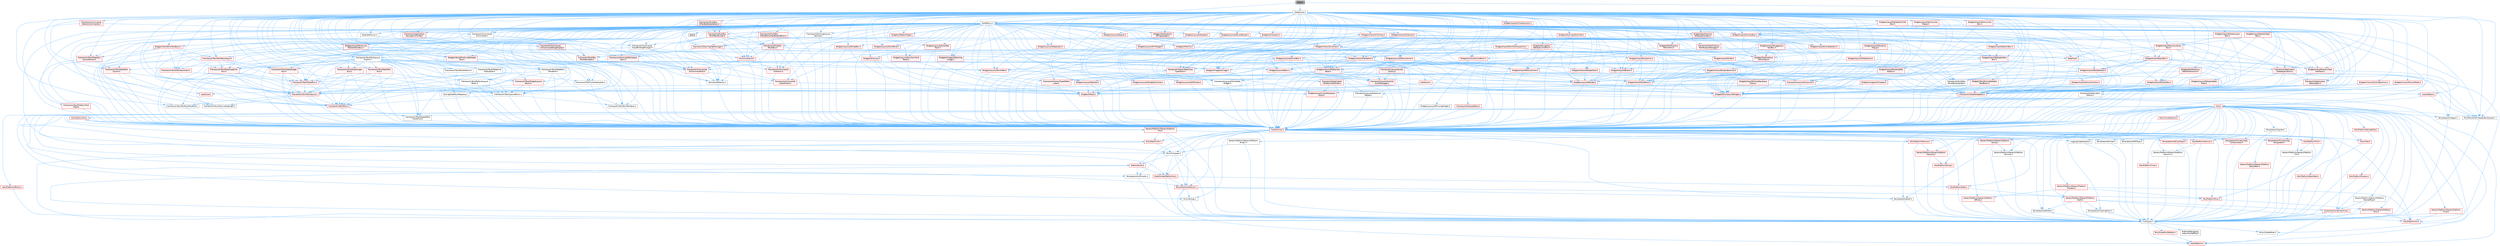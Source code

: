 digraph "Slate.h"
{
 // INTERACTIVE_SVG=YES
 // LATEX_PDF_SIZE
  bgcolor="transparent";
  edge [fontname=Helvetica,fontsize=10,labelfontname=Helvetica,labelfontsize=10];
  node [fontname=Helvetica,fontsize=10,shape=box,height=0.2,width=0.4];
  Node1 [id="Node000001",label="Slate.h",height=0.2,width=0.4,color="gray40", fillcolor="grey60", style="filled", fontcolor="black",tooltip=" "];
  Node1 -> Node2 [id="edge1_Node000001_Node000002",color="steelblue1",style="solid",tooltip=" "];
  Node2 [id="Node000002",label="Misc/MonolithicHeaderBoilerplate.h",height=0.2,width=0.4,color="grey40", fillcolor="white", style="filled",URL="$d5/d77/MonolithicHeaderBoilerplate_8h.html",tooltip=" "];
  Node2 -> Node3 [id="edge2_Node000002_Node000003",color="steelblue1",style="solid",tooltip=" "];
  Node3 [id="Node000003",label="CoreTypes.h",height=0.2,width=0.4,color="grey40", fillcolor="white", style="filled",URL="$dc/dec/CoreTypes_8h.html",tooltip=" "];
  Node3 -> Node4 [id="edge3_Node000003_Node000004",color="steelblue1",style="solid",tooltip=" "];
  Node4 [id="Node000004",label="HAL/Platform.h",height=0.2,width=0.4,color="red", fillcolor="#FFF0F0", style="filled",URL="$d9/dd0/Platform_8h.html",tooltip=" "];
  Node3 -> Node14 [id="edge4_Node000003_Node000014",color="steelblue1",style="solid",tooltip=" "];
  Node14 [id="Node000014",label="ProfilingDebugging\l/UMemoryDefines.h",height=0.2,width=0.4,color="grey40", fillcolor="white", style="filled",URL="$d2/da2/UMemoryDefines_8h.html",tooltip=" "];
  Node3 -> Node15 [id="edge5_Node000003_Node000015",color="steelblue1",style="solid",tooltip=" "];
  Node15 [id="Node000015",label="Misc/CoreMiscDefines.h",height=0.2,width=0.4,color="red", fillcolor="#FFF0F0", style="filled",URL="$da/d38/CoreMiscDefines_8h.html",tooltip=" "];
  Node15 -> Node4 [id="edge6_Node000015_Node000004",color="steelblue1",style="solid",tooltip=" "];
  Node3 -> Node16 [id="edge7_Node000003_Node000016",color="steelblue1",style="solid",tooltip=" "];
  Node16 [id="Node000016",label="Misc/CoreDefines.h",height=0.2,width=0.4,color="grey40", fillcolor="white", style="filled",URL="$d3/dd2/CoreDefines_8h.html",tooltip=" "];
  Node1 -> Node17 [id="edge8_Node000001_Node000017",color="steelblue1",style="solid",tooltip=" "];
  Node17 [id="Node000017",label="SlateBasics.h",height=0.2,width=0.4,color="grey40", fillcolor="white", style="filled",URL="$da/d2f/SlateBasics_8h.html",tooltip=" "];
  Node17 -> Node2 [id="edge9_Node000017_Node000002",color="steelblue1",style="solid",tooltip=" "];
  Node17 -> Node18 [id="edge10_Node000017_Node000018",color="steelblue1",style="solid",tooltip=" "];
  Node18 [id="Node000018",label="Misc/Timespan.h",height=0.2,width=0.4,color="grey40", fillcolor="white", style="filled",URL="$da/dd9/Timespan_8h.html",tooltip=" "];
  Node18 -> Node3 [id="edge11_Node000018_Node000003",color="steelblue1",style="solid",tooltip=" "];
  Node18 -> Node19 [id="edge12_Node000018_Node000019",color="steelblue1",style="solid",tooltip=" "];
  Node19 [id="Node000019",label="Math/Interval.h",height=0.2,width=0.4,color="red", fillcolor="#FFF0F0", style="filled",URL="$d1/d55/Interval_8h.html",tooltip=" "];
  Node19 -> Node3 [id="edge13_Node000019_Node000003",color="steelblue1",style="solid",tooltip=" "];
  Node19 -> Node20 [id="edge14_Node000019_Node000020",color="steelblue1",style="solid",tooltip=" "];
  Node20 [id="Node000020",label="Templates/IsArithmetic.h",height=0.2,width=0.4,color="grey40", fillcolor="white", style="filled",URL="$d2/d5d/IsArithmetic_8h.html",tooltip=" "];
  Node20 -> Node3 [id="edge15_Node000020_Node000003",color="steelblue1",style="solid",tooltip=" "];
  Node19 -> Node79 [id="edge16_Node000019_Node000079",color="steelblue1",style="solid",tooltip=" "];
  Node79 [id="Node000079",label="Math/UnrealMathUtility.h",height=0.2,width=0.4,color="red", fillcolor="#FFF0F0", style="filled",URL="$db/db8/UnrealMathUtility_8h.html",tooltip=" "];
  Node79 -> Node3 [id="edge17_Node000079_Node000003",color="steelblue1",style="solid",tooltip=" "];
  Node79 -> Node23 [id="edge18_Node000079_Node000023",color="steelblue1",style="solid",tooltip=" "];
  Node23 [id="Node000023",label="Misc/AssertionMacros.h",height=0.2,width=0.4,color="red", fillcolor="#FFF0F0", style="filled",URL="$d0/dfa/AssertionMacros_8h.html",tooltip=" "];
  Node23 -> Node3 [id="edge19_Node000023_Node000003",color="steelblue1",style="solid",tooltip=" "];
  Node23 -> Node4 [id="edge20_Node000023_Node000004",color="steelblue1",style="solid",tooltip=" "];
  Node23 -> Node24 [id="edge21_Node000023_Node000024",color="steelblue1",style="solid",tooltip=" "];
  Node24 [id="Node000024",label="HAL/PlatformMisc.h",height=0.2,width=0.4,color="red", fillcolor="#FFF0F0", style="filled",URL="$d0/df5/PlatformMisc_8h.html",tooltip=" "];
  Node24 -> Node3 [id="edge22_Node000024_Node000003",color="steelblue1",style="solid",tooltip=" "];
  Node24 -> Node25 [id="edge23_Node000024_Node000025",color="steelblue1",style="solid",tooltip=" "];
  Node25 [id="Node000025",label="GenericPlatform/GenericPlatform\lMisc.h",height=0.2,width=0.4,color="red", fillcolor="#FFF0F0", style="filled",URL="$db/d9a/GenericPlatformMisc_8h.html",tooltip=" "];
  Node25 -> Node3 [id="edge24_Node000025_Node000003",color="steelblue1",style="solid",tooltip=" "];
  Node25 -> Node36 [id="edge25_Node000025_Node000036",color="steelblue1",style="solid",tooltip=" "];
  Node36 [id="Node000036",label="HAL/PlatformCrt.h",height=0.2,width=0.4,color="red", fillcolor="#FFF0F0", style="filled",URL="$d8/d75/PlatformCrt_8h.html",tooltip=" "];
  Node23 -> Node60 [id="edge26_Node000023_Node000060",color="steelblue1",style="solid",tooltip=" "];
  Node60 [id="Node000060",label="Templates/EnableIf.h",height=0.2,width=0.4,color="grey40", fillcolor="white", style="filled",URL="$d7/d60/EnableIf_8h.html",tooltip=" "];
  Node60 -> Node3 [id="edge27_Node000060_Node000003",color="steelblue1",style="solid",tooltip=" "];
  Node23 -> Node66 [id="edge28_Node000023_Node000066",color="steelblue1",style="solid",tooltip=" "];
  Node66 [id="Node000066",label="Misc/VarArgs.h",height=0.2,width=0.4,color="grey40", fillcolor="white", style="filled",URL="$d5/d6f/VarArgs_8h.html",tooltip=" "];
  Node66 -> Node3 [id="edge29_Node000066_Node000003",color="steelblue1",style="solid",tooltip=" "];
  Node79 -> Node80 [id="edge30_Node000079_Node000080",color="steelblue1",style="solid",tooltip=" "];
  Node80 [id="Node000080",label="HAL/PlatformMath.h",height=0.2,width=0.4,color="red", fillcolor="#FFF0F0", style="filled",URL="$dc/d53/PlatformMath_8h.html",tooltip=" "];
  Node80 -> Node3 [id="edge31_Node000080_Node000003",color="steelblue1",style="solid",tooltip=" "];
  Node80 -> Node81 [id="edge32_Node000080_Node000081",color="steelblue1",style="solid",tooltip=" "];
  Node81 [id="Node000081",label="GenericPlatform/GenericPlatform\lMath.h",height=0.2,width=0.4,color="red", fillcolor="#FFF0F0", style="filled",URL="$d5/d79/GenericPlatformMath_8h.html",tooltip=" "];
  Node81 -> Node3 [id="edge33_Node000081_Node000003",color="steelblue1",style="solid",tooltip=" "];
  Node81 -> Node32 [id="edge34_Node000081_Node000032",color="steelblue1",style="solid",tooltip=" "];
  Node32 [id="Node000032",label="Containers/ContainersFwd.h",height=0.2,width=0.4,color="red", fillcolor="#FFF0F0", style="filled",URL="$d4/d0a/ContainersFwd_8h.html",tooltip=" "];
  Node32 -> Node4 [id="edge35_Node000032_Node000004",color="steelblue1",style="solid",tooltip=" "];
  Node32 -> Node3 [id="edge36_Node000032_Node000003",color="steelblue1",style="solid",tooltip=" "];
  Node81 -> Node36 [id="edge37_Node000081_Node000036",color="steelblue1",style="solid",tooltip=" "];
  Node81 -> Node74 [id="edge38_Node000081_Node000074",color="steelblue1",style="solid",tooltip=" "];
  Node74 [id="Node000074",label="Templates/AndOrNot.h",height=0.2,width=0.4,color="grey40", fillcolor="white", style="filled",URL="$db/d0a/AndOrNot_8h.html",tooltip=" "];
  Node74 -> Node3 [id="edge39_Node000074_Node000003",color="steelblue1",style="solid",tooltip=" "];
  Node81 -> Node84 [id="edge40_Node000081_Node000084",color="steelblue1",style="solid",tooltip=" "];
  Node84 [id="Node000084",label="Templates/IsFloatingPoint.h",height=0.2,width=0.4,color="grey40", fillcolor="white", style="filled",URL="$d3/d11/IsFloatingPoint_8h.html",tooltip=" "];
  Node84 -> Node3 [id="edge41_Node000084_Node000003",color="steelblue1",style="solid",tooltip=" "];
  Node18 -> Node79 [id="edge42_Node000018_Node000079",color="steelblue1",style="solid",tooltip=" "];
  Node18 -> Node23 [id="edge43_Node000018_Node000023",color="steelblue1",style="solid",tooltip=" "];
  Node17 -> Node91 [id="edge44_Node000017_Node000091",color="steelblue1",style="solid",tooltip=" "];
  Node91 [id="Node000091",label="Core.h",height=0.2,width=0.4,color="red", fillcolor="#FFF0F0", style="filled",URL="$d6/dd7/Core_8h.html",tooltip=" "];
  Node91 -> Node2 [id="edge45_Node000091_Node000002",color="steelblue1",style="solid",tooltip=" "];
  Node91 -> Node92 [id="edge46_Node000091_Node000092",color="steelblue1",style="solid",tooltip=" "];
  Node92 [id="Node000092",label="CoreMinimal.h",height=0.2,width=0.4,color="red", fillcolor="#FFF0F0", style="filled",URL="$d7/d67/CoreMinimal_8h.html",tooltip=" "];
  Node92 -> Node3 [id="edge47_Node000092_Node000003",color="steelblue1",style="solid",tooltip=" "];
  Node92 -> Node32 [id="edge48_Node000092_Node000032",color="steelblue1",style="solid",tooltip=" "];
  Node92 -> Node66 [id="edge49_Node000092_Node000066",color="steelblue1",style="solid",tooltip=" "];
  Node92 -> Node93 [id="edge50_Node000092_Node000093",color="steelblue1",style="solid",tooltip=" "];
  Node93 [id="Node000093",label="Logging/LogVerbosity.h",height=0.2,width=0.4,color="grey40", fillcolor="white", style="filled",URL="$d2/d8f/LogVerbosity_8h.html",tooltip=" "];
  Node93 -> Node3 [id="edge51_Node000093_Node000003",color="steelblue1",style="solid",tooltip=" "];
  Node92 -> Node36 [id="edge52_Node000092_Node000036",color="steelblue1",style="solid",tooltip=" "];
  Node92 -> Node24 [id="edge53_Node000092_Node000024",color="steelblue1",style="solid",tooltip=" "];
  Node92 -> Node23 [id="edge54_Node000092_Node000023",color="steelblue1",style="solid",tooltip=" "];
  Node92 -> Node22 [id="edge55_Node000092_Node000022",color="steelblue1",style="solid",tooltip=" "];
  Node22 [id="Node000022",label="Templates/IsPointer.h",height=0.2,width=0.4,color="grey40", fillcolor="white", style="filled",URL="$d7/d05/IsPointer_8h.html",tooltip=" "];
  Node22 -> Node3 [id="edge56_Node000022_Node000003",color="steelblue1",style="solid",tooltip=" "];
  Node92 -> Node95 [id="edge57_Node000092_Node000095",color="steelblue1",style="solid",tooltip=" "];
  Node95 [id="Node000095",label="HAL/PlatformMemory.h",height=0.2,width=0.4,color="red", fillcolor="#FFF0F0", style="filled",URL="$de/d68/PlatformMemory_8h.html",tooltip=" "];
  Node95 -> Node3 [id="edge58_Node000095_Node000003",color="steelblue1",style="solid",tooltip=" "];
  Node95 -> Node96 [id="edge59_Node000095_Node000096",color="steelblue1",style="solid",tooltip=" "];
  Node96 [id="Node000096",label="GenericPlatform/GenericPlatform\lMemory.h",height=0.2,width=0.4,color="red", fillcolor="#FFF0F0", style="filled",URL="$dd/d22/GenericPlatformMemory_8h.html",tooltip=" "];
  Node96 -> Node3 [id="edge60_Node000096_Node000003",color="steelblue1",style="solid",tooltip=" "];
  Node96 -> Node97 [id="edge61_Node000096_Node000097",color="steelblue1",style="solid",tooltip=" "];
  Node97 [id="Node000097",label="HAL/PlatformString.h",height=0.2,width=0.4,color="red", fillcolor="#FFF0F0", style="filled",URL="$db/db5/PlatformString_8h.html",tooltip=" "];
  Node97 -> Node3 [id="edge62_Node000097_Node000003",color="steelblue1",style="solid",tooltip=" "];
  Node92 -> Node53 [id="edge63_Node000092_Node000053",color="steelblue1",style="solid",tooltip=" "];
  Node53 [id="Node000053",label="HAL/PlatformAtomics.h",height=0.2,width=0.4,color="red", fillcolor="#FFF0F0", style="filled",URL="$d3/d36/PlatformAtomics_8h.html",tooltip=" "];
  Node53 -> Node3 [id="edge64_Node000053_Node000003",color="steelblue1",style="solid",tooltip=" "];
  Node53 -> Node54 [id="edge65_Node000053_Node000054",color="steelblue1",style="solid",tooltip=" "];
  Node54 [id="Node000054",label="GenericPlatform/GenericPlatform\lAtomics.h",height=0.2,width=0.4,color="grey40", fillcolor="white", style="filled",URL="$da/d72/GenericPlatformAtomics_8h.html",tooltip=" "];
  Node54 -> Node3 [id="edge66_Node000054_Node000003",color="steelblue1",style="solid",tooltip=" "];
  Node92 -> Node20 [id="edge67_Node000092_Node000020",color="steelblue1",style="solid",tooltip=" "];
  Node92 -> Node74 [id="edge68_Node000092_Node000074",color="steelblue1",style="solid",tooltip=" "];
  Node92 -> Node76 [id="edge69_Node000092_Node000076",color="steelblue1",style="solid",tooltip=" "];
  Node76 [id="Node000076",label="Templates/IsPODType.h",height=0.2,width=0.4,color="grey40", fillcolor="white", style="filled",URL="$d7/db1/IsPODType_8h.html",tooltip=" "];
  Node76 -> Node3 [id="edge70_Node000076_Node000003",color="steelblue1",style="solid",tooltip=" "];
  Node92 -> Node77 [id="edge71_Node000092_Node000077",color="steelblue1",style="solid",tooltip=" "];
  Node77 [id="Node000077",label="Templates/IsUECoreType.h",height=0.2,width=0.4,color="red", fillcolor="#FFF0F0", style="filled",URL="$d1/db8/IsUECoreType_8h.html",tooltip=" "];
  Node77 -> Node3 [id="edge72_Node000077_Node000003",color="steelblue1",style="solid",tooltip=" "];
  Node92 -> Node78 [id="edge73_Node000092_Node000078",color="steelblue1",style="solid",tooltip=" "];
  Node78 [id="Node000078",label="Templates/IsTriviallyCopy\lConstructible.h",height=0.2,width=0.4,color="red", fillcolor="#FFF0F0", style="filled",URL="$d3/d78/IsTriviallyCopyConstructible_8h.html",tooltip=" "];
  Node78 -> Node3 [id="edge74_Node000078_Node000003",color="steelblue1",style="solid",tooltip=" "];
  Node92 -> Node60 [id="edge75_Node000092_Node000060",color="steelblue1",style="solid",tooltip=" "];
  Node92 -> Node80 [id="edge76_Node000092_Node000080",color="steelblue1",style="solid",tooltip=" "];
  Node92 -> Node106 [id="edge77_Node000092_Node000106",color="steelblue1",style="solid",tooltip=" "];
  Node106 [id="Node000106",label="Templates/IsTriviallyCopy\lAssignable.h",height=0.2,width=0.4,color="red", fillcolor="#FFF0F0", style="filled",URL="$d2/df2/IsTriviallyCopyAssignable_8h.html",tooltip=" "];
  Node106 -> Node3 [id="edge78_Node000106_Node000003",color="steelblue1",style="solid",tooltip=" "];
  Node92 -> Node141 [id="edge79_Node000092_Node000141",color="steelblue1",style="solid",tooltip=" "];
  Node141 [id="Node000141",label="Misc/Char.h",height=0.2,width=0.4,color="red", fillcolor="#FFF0F0", style="filled",URL="$d0/d58/Char_8h.html",tooltip=" "];
  Node141 -> Node3 [id="edge80_Node000141_Node000003",color="steelblue1",style="solid",tooltip=" "];
  Node92 -> Node144 [id="edge81_Node000092_Node000144",color="steelblue1",style="solid",tooltip=" "];
  Node144 [id="Node000144",label="GenericPlatform/GenericPlatform\lStricmp.h",height=0.2,width=0.4,color="grey40", fillcolor="white", style="filled",URL="$d2/d86/GenericPlatformStricmp_8h.html",tooltip=" "];
  Node144 -> Node3 [id="edge82_Node000144_Node000003",color="steelblue1",style="solid",tooltip=" "];
  Node92 -> Node145 [id="edge83_Node000092_Node000145",color="steelblue1",style="solid",tooltip=" "];
  Node145 [id="Node000145",label="GenericPlatform/GenericPlatform\lString.h",height=0.2,width=0.4,color="red", fillcolor="#FFF0F0", style="filled",URL="$dd/d20/GenericPlatformString_8h.html",tooltip=" "];
  Node145 -> Node3 [id="edge84_Node000145_Node000003",color="steelblue1",style="solid",tooltip=" "];
  Node145 -> Node144 [id="edge85_Node000145_Node000144",color="steelblue1",style="solid",tooltip=" "];
  Node145 -> Node60 [id="edge86_Node000145_Node000060",color="steelblue1",style="solid",tooltip=" "];
  Node92 -> Node97 [id="edge87_Node000092_Node000097",color="steelblue1",style="solid",tooltip=" "];
  Node92 -> Node79 [id="edge88_Node000092_Node000079",color="steelblue1",style="solid",tooltip=" "];
  Node92 -> Node18 [id="edge89_Node000092_Node000018",color="steelblue1",style="solid",tooltip=" "];
  Node92 -> Node235 [id="edge90_Node000092_Node000235",color="steelblue1",style="solid",tooltip=" "];
  Node235 [id="Node000235",label="HAL/PlatformTLS.h",height=0.2,width=0.4,color="red", fillcolor="#FFF0F0", style="filled",URL="$d0/def/PlatformTLS_8h.html",tooltip=" "];
  Node235 -> Node3 [id="edge91_Node000235_Node000003",color="steelblue1",style="solid",tooltip=" "];
  Node235 -> Node236 [id="edge92_Node000235_Node000236",color="steelblue1",style="solid",tooltip=" "];
  Node236 [id="Node000236",label="GenericPlatform/GenericPlatform\lTLS.h",height=0.2,width=0.4,color="grey40", fillcolor="white", style="filled",URL="$d3/d3c/GenericPlatformTLS_8h.html",tooltip=" "];
  Node236 -> Node3 [id="edge93_Node000236_Node000003",color="steelblue1",style="solid",tooltip=" "];
  Node92 -> Node294 [id="edge94_Node000092_Node000294",color="steelblue1",style="solid",tooltip=" "];
  Node294 [id="Node000294",label="Misc/DateTime.h",height=0.2,width=0.4,color="red", fillcolor="#FFF0F0", style="filled",URL="$d1/de9/DateTime_8h.html",tooltip=" "];
  Node294 -> Node3 [id="edge95_Node000294_Node000003",color="steelblue1",style="solid",tooltip=" "];
  Node294 -> Node18 [id="edge96_Node000294_Node000018",color="steelblue1",style="solid",tooltip=" "];
  Node92 -> Node19 [id="edge97_Node000092_Node000019",color="steelblue1",style="solid",tooltip=" "];
  Node91 -> Node32 [id="edge98_Node000091_Node000032",color="steelblue1",style="solid",tooltip=" "];
  Node91 -> Node18 [id="edge99_Node000091_Node000018",color="steelblue1",style="solid",tooltip=" "];
  Node91 -> Node294 [id="edge100_Node000091_Node000294",color="steelblue1",style="solid",tooltip=" "];
  Node91 -> Node36 [id="edge101_Node000091_Node000036",color="steelblue1",style="solid",tooltip=" "];
  Node91 -> Node96 [id="edge102_Node000091_Node000096",color="steelblue1",style="solid",tooltip=" "];
  Node91 -> Node95 [id="edge103_Node000091_Node000095",color="steelblue1",style="solid",tooltip=" "];
  Node91 -> Node141 [id="edge104_Node000091_Node000141",color="steelblue1",style="solid",tooltip=" "];
  Node91 -> Node60 [id="edge105_Node000091_Node000060",color="steelblue1",style="solid",tooltip=" "];
  Node91 -> Node74 [id="edge106_Node000091_Node000074",color="steelblue1",style="solid",tooltip=" "];
  Node91 -> Node20 [id="edge107_Node000091_Node000020",color="steelblue1",style="solid",tooltip=" "];
  Node91 -> Node84 [id="edge108_Node000091_Node000084",color="steelblue1",style="solid",tooltip=" "];
  Node91 -> Node87 [id="edge109_Node000091_Node000087",color="steelblue1",style="solid",tooltip=" "];
  Node87 [id="Node000087",label="Templates/IsIntegral.h",height=0.2,width=0.4,color="grey40", fillcolor="white", style="filled",URL="$da/d64/IsIntegral_8h.html",tooltip=" "];
  Node87 -> Node3 [id="edge110_Node000087_Node000003",color="steelblue1",style="solid",tooltip=" "];
  Node91 -> Node22 [id="edge111_Node000091_Node000022",color="steelblue1",style="solid",tooltip=" "];
  Node91 -> Node76 [id="edge112_Node000091_Node000076",color="steelblue1",style="solid",tooltip=" "];
  Node91 -> Node77 [id="edge113_Node000091_Node000077",color="steelblue1",style="solid",tooltip=" "];
  Node91 -> Node86 [id="edge114_Node000091_Node000086",color="steelblue1",style="solid",tooltip=" "];
  Node86 [id="Node000086",label="Templates/IsSigned.h",height=0.2,width=0.4,color="grey40", fillcolor="white", style="filled",URL="$d8/dd8/IsSigned_8h.html",tooltip=" "];
  Node86 -> Node3 [id="edge115_Node000086_Node000003",color="steelblue1",style="solid",tooltip=" "];
  Node91 -> Node106 [id="edge116_Node000091_Node000106",color="steelblue1",style="solid",tooltip=" "];
  Node91 -> Node78 [id="edge117_Node000091_Node000078",color="steelblue1",style="solid",tooltip=" "];
  Node91 -> Node25 [id="edge118_Node000091_Node000025",color="steelblue1",style="solid",tooltip=" "];
  Node91 -> Node24 [id="edge119_Node000091_Node000024",color="steelblue1",style="solid",tooltip=" "];
  Node91 -> Node93 [id="edge120_Node000091_Node000093",color="steelblue1",style="solid",tooltip=" "];
  Node91 -> Node66 [id="edge121_Node000091_Node000066",color="steelblue1",style="solid",tooltip=" "];
  Node91 -> Node144 [id="edge122_Node000091_Node000144",color="steelblue1",style="solid",tooltip=" "];
  Node91 -> Node145 [id="edge123_Node000091_Node000145",color="steelblue1",style="solid",tooltip=" "];
  Node91 -> Node97 [id="edge124_Node000091_Node000097",color="steelblue1",style="solid",tooltip=" "];
  Node91 -> Node339 [id="edge125_Node000091_Node000339",color="steelblue1",style="solid",tooltip=" "];
  Node339 [id="Node000339",label="GenericPlatform/GenericPlatform\lStackWalk.h",height=0.2,width=0.4,color="red", fillcolor="#FFF0F0", style="filled",URL="$d1/dc3/GenericPlatformStackWalk_8h.html",tooltip=" "];
  Node339 -> Node3 [id="edge126_Node000339_Node000003",color="steelblue1",style="solid",tooltip=" "];
  Node91 -> Node340 [id="edge127_Node000091_Node000340",color="steelblue1",style="solid",tooltip=" "];
  Node340 [id="Node000340",label="HAL/PlatformStackWalk.h",height=0.2,width=0.4,color="red", fillcolor="#FFF0F0", style="filled",URL="$d0/d63/PlatformStackWalk_8h.html",tooltip=" "];
  Node340 -> Node3 [id="edge128_Node000340_Node000003",color="steelblue1",style="solid",tooltip=" "];
  Node91 -> Node81 [id="edge129_Node000091_Node000081",color="steelblue1",style="solid",tooltip=" "];
  Node91 -> Node80 [id="edge130_Node000091_Node000080",color="steelblue1",style="solid",tooltip=" "];
  Node91 -> Node342 [id="edge131_Node000091_Node000342",color="steelblue1",style="solid",tooltip=" "];
  Node342 [id="Node000342",label="GenericPlatform/GenericPlatform\lNamedPipe.h",height=0.2,width=0.4,color="grey40", fillcolor="white", style="filled",URL="$d0/dad/GenericPlatformNamedPipe_8h.html",tooltip=" "];
  Node342 -> Node32 [id="edge132_Node000342_Node000032",color="steelblue1",style="solid",tooltip=" "];
  Node342 -> Node3 [id="edge133_Node000342_Node000003",color="steelblue1",style="solid",tooltip=" "];
  Node91 -> Node343 [id="edge134_Node000091_Node000343",color="steelblue1",style="solid",tooltip=" "];
  Node343 [id="Node000343",label="HAL/PlatformNamedPipe.h",height=0.2,width=0.4,color="red", fillcolor="#FFF0F0", style="filled",URL="$d7/d4f/PlatformNamedPipe_8h.html",tooltip=" "];
  Node343 -> Node3 [id="edge135_Node000343_Node000003",color="steelblue1",style="solid",tooltip=" "];
  Node91 -> Node353 [id="edge136_Node000091_Node000353",color="steelblue1",style="solid",tooltip=" "];
  Node353 [id="Node000353",label="GenericPlatform/GenericPlatform\lTime.h",height=0.2,width=0.4,color="red", fillcolor="#FFF0F0", style="filled",URL="$da/dfc/GenericPlatformTime_8h.html",tooltip=" "];
  Node353 -> Node3 [id="edge137_Node000353_Node000003",color="steelblue1",style="solid",tooltip=" "];
  Node353 -> Node36 [id="edge138_Node000353_Node000036",color="steelblue1",style="solid",tooltip=" "];
  Node91 -> Node354 [id="edge139_Node000091_Node000354",color="steelblue1",style="solid",tooltip=" "];
  Node354 [id="Node000354",label="HAL/PlatformTime.h",height=0.2,width=0.4,color="red", fillcolor="#FFF0F0", style="filled",URL="$de/d9f/PlatformTime_8h.html",tooltip=" "];
  Node354 -> Node3 [id="edge140_Node000354_Node000003",color="steelblue1",style="solid",tooltip=" "];
  Node91 -> Node356 [id="edge141_Node000091_Node000356",color="steelblue1",style="solid",tooltip=" "];
  Node356 [id="Node000356",label="GenericPlatform/GenericPlatform\lProcess.h",height=0.2,width=0.4,color="red", fillcolor="#FFF0F0", style="filled",URL="$d1/dee/GenericPlatformProcess_8h.html",tooltip=" "];
  Node356 -> Node3 [id="edge142_Node000356_Node000003",color="steelblue1",style="solid",tooltip=" "];
  Node356 -> Node357 [id="edge143_Node000356_Node000357",color="steelblue1",style="solid",tooltip=" "];
  Node357 [id="Node000357",label="GenericPlatform/GenericPlatform\lAffinity.h",height=0.2,width=0.4,color="red", fillcolor="#FFF0F0", style="filled",URL="$df/dde/GenericPlatformAffinity_8h.html",tooltip=" "];
  Node357 -> Node3 [id="edge144_Node000357_Node000003",color="steelblue1",style="solid",tooltip=" "];
  Node356 -> Node36 [id="edge145_Node000356_Node000036",color="steelblue1",style="solid",tooltip=" "];
  Node356 -> Node24 [id="edge146_Node000356_Node000024",color="steelblue1",style="solid",tooltip=" "];
  Node91 -> Node358 [id="edge147_Node000091_Node000358",color="steelblue1",style="solid",tooltip=" "];
  Node358 [id="Node000358",label="HAL/PlatformProcess.h",height=0.2,width=0.4,color="red", fillcolor="#FFF0F0", style="filled",URL="$d7/d52/PlatformProcess_8h.html",tooltip=" "];
  Node358 -> Node3 [id="edge148_Node000358_Node000003",color="steelblue1",style="solid",tooltip=" "];
  Node91 -> Node360 [id="edge149_Node000091_Node000360",color="steelblue1",style="solid",tooltip=" "];
  Node360 [id="Node000360",label="GenericPlatform/GenericPlatform\lMutex.h",height=0.2,width=0.4,color="grey40", fillcolor="white", style="filled",URL="$da/d6b/GenericPlatformMutex_8h.html",tooltip=" "];
  Node360 -> Node3 [id="edge150_Node000360_Node000003",color="steelblue1",style="solid",tooltip=" "];
  Node360 -> Node18 [id="edge151_Node000360_Node000018",color="steelblue1",style="solid",tooltip=" "];
  Node91 -> Node184 [id="edge152_Node000091_Node000184",color="steelblue1",style="solid",tooltip=" "];
  Node184 [id="Node000184",label="HAL/CriticalSection.h",height=0.2,width=0.4,color="red", fillcolor="#FFF0F0", style="filled",URL="$d6/d90/CriticalSection_8h.html",tooltip=" "];
  Node91 -> Node54 [id="edge153_Node000091_Node000054",color="steelblue1",style="solid",tooltip=" "];
  Node91 -> Node53 [id="edge154_Node000091_Node000053",color="steelblue1",style="solid",tooltip=" "];
  Node91 -> Node236 [id="edge155_Node000091_Node000236",color="steelblue1",style="solid",tooltip=" "];
  Node91 -> Node235 [id="edge156_Node000091_Node000235",color="steelblue1",style="solid",tooltip=" "];
  Node91 -> Node361 [id="edge157_Node000091_Node000361",color="steelblue1",style="solid",tooltip=" "];
  Node361 [id="Node000361",label="GenericPlatform/GenericPlatform\lFile.h",height=0.2,width=0.4,color="red", fillcolor="#FFF0F0", style="filled",URL="$d7/d2d/GenericPlatformFile_8h.html",tooltip=" "];
  Node361 -> Node3 [id="edge158_Node000361_Node000003",color="steelblue1",style="solid",tooltip=" "];
  Node361 -> Node95 [id="edge159_Node000361_Node000095",color="steelblue1",style="solid",tooltip=" "];
  Node361 -> Node23 [id="edge160_Node000361_Node000023",color="steelblue1",style="solid",tooltip=" "];
  Node361 -> Node294 [id="edge161_Node000361_Node000294",color="steelblue1",style="solid",tooltip=" "];
  Node91 -> Node365 [id="edge162_Node000091_Node000365",color="steelblue1",style="solid",tooltip=" "];
  Node365 [id="Node000365",label="HAL/PlatformFile.h",height=0.2,width=0.4,color="red", fillcolor="#FFF0F0", style="filled",URL="$db/d76/PlatformFile_8h.html",tooltip=" "];
  Node365 -> Node3 [id="edge163_Node000365_Node000003",color="steelblue1",style="solid",tooltip=" "];
  Node365 -> Node361 [id="edge164_Node000365_Node000361",color="steelblue1",style="solid",tooltip=" "];
  Node91 -> Node357 [id="edge165_Node000091_Node000357",color="steelblue1",style="solid",tooltip=" "];
  Node91 -> Node367 [id="edge166_Node000091_Node000367",color="steelblue1",style="solid",tooltip=" "];
  Node367 [id="Node000367",label="HAL/PlatformAffinity.h",height=0.2,width=0.4,color="red", fillcolor="#FFF0F0", style="filled",URL="$d5/dc5/PlatformAffinity_8h.html",tooltip=" "];
  Node367 -> Node3 [id="edge167_Node000367_Node000003",color="steelblue1",style="solid",tooltip=" "];
  Node91 -> Node23 [id="edge168_Node000091_Node000023",color="steelblue1",style="solid",tooltip=" "];
  Node91 -> Node79 [id="edge169_Node000091_Node000079",color="steelblue1",style="solid",tooltip=" "];
  Node91 -> Node16 [id="edge170_Node000091_Node000016",color="steelblue1",style="solid",tooltip=" "];
  Node91 -> Node19 [id="edge171_Node000091_Node000019",color="steelblue1",style="solid",tooltip=" "];
  Node17 -> Node564 [id="edge172_Node000017_Node000564",color="steelblue1",style="solid",tooltip=" "];
  Node564 [id="Node000564",label="CoreUObject.h",height=0.2,width=0.4,color="red", fillcolor="#FFF0F0", style="filled",URL="$d0/ded/CoreUObject_8h.html",tooltip=" "];
  Node564 -> Node2 [id="edge173_Node000564_Node000002",color="steelblue1",style="solid",tooltip=" "];
  Node564 -> Node91 [id="edge174_Node000564_Node000091",color="steelblue1",style="solid",tooltip=" "];
  Node17 -> Node725 [id="edge175_Node000017_Node000725",color="steelblue1",style="solid",tooltip=" "];
  Node725 [id="Node000725",label="Json.h",height=0.2,width=0.4,color="grey60", fillcolor="#E0E0E0", style="filled",tooltip=" "];
  Node17 -> Node726 [id="edge176_Node000017_Node000726",color="steelblue1",style="solid",tooltip=" "];
  Node726 [id="Node000726",label="SlateCore.h",height=0.2,width=0.4,color="red", fillcolor="#FFF0F0", style="filled",URL="$dc/d03/SlateCore_8h.html",tooltip=" "];
  Node726 -> Node2 [id="edge177_Node000726_Node000002",color="steelblue1",style="solid",tooltip=" "];
  Node726 -> Node564 [id="edge178_Node000726_Node000564",color="steelblue1",style="solid",tooltip=" "];
  Node726 -> Node727 [id="edge179_Node000726_Node000727",color="steelblue1",style="solid",tooltip=" "];
  Node727 [id="Node000727",label="InputCore.h",height=0.2,width=0.4,color="red", fillcolor="#FFF0F0", style="filled",URL="$da/d93/InputCore_8h.html",tooltip=" "];
  Node726 -> Node882 [id="edge180_Node000726_Node000882",color="steelblue1",style="solid",tooltip=" "];
  Node882 [id="Node000882",label="Styling/SlateStyleRegistry.h",height=0.2,width=0.4,color="grey40", fillcolor="white", style="filled",URL="$d0/da5/SlateStyleRegistry_8h.html",tooltip=" "];
  Node882 -> Node92 [id="edge181_Node000882_Node000092",color="steelblue1",style="solid",tooltip=" "];
  Node726 -> Node891 [id="edge182_Node000726_Node000891",color="steelblue1",style="solid",tooltip=" "];
  Node891 [id="Node000891",label="Widgets/SCompoundWidget.h",height=0.2,width=0.4,color="red", fillcolor="#FFF0F0", style="filled",URL="$db/d0b/SCompoundWidget_8h.html",tooltip=" "];
  Node891 -> Node92 [id="edge183_Node000891_Node000092",color="steelblue1",style="solid",tooltip=" "];
  Node726 -> Node855 [id="edge184_Node000726_Node000855",color="steelblue1",style="solid",tooltip=" "];
  Node855 [id="Node000855",label="Widgets/SPanel.h",height=0.2,width=0.4,color="red", fillcolor="#FFF0F0", style="filled",URL="$d6/d71/SPanel_8h.html",tooltip=" "];
  Node855 -> Node92 [id="edge185_Node000855_Node000092",color="steelblue1",style="solid",tooltip=" "];
  Node17 -> Node902 [id="edge186_Node000017_Node000902",color="steelblue1",style="solid",tooltip=" "];
  Node902 [id="Node000902",label="SlateOptMacros.h",height=0.2,width=0.4,color="grey40", fillcolor="white", style="filled",URL="$d4/de0/SlateOptMacros_8h.html",tooltip=" "];
  Node902 -> Node92 [id="edge187_Node000902_Node000092",color="steelblue1",style="solid",tooltip=" "];
  Node17 -> Node903 [id="edge188_Node000017_Node000903",color="steelblue1",style="solid",tooltip=" "];
  Node903 [id="Node000903",label="Framework/Text/PlatformText\lField.h",height=0.2,width=0.4,color="red", fillcolor="#FFF0F0", style="filled",URL="$d9/dcd/PlatformTextField_8h.html",tooltip=" "];
  Node903 -> Node92 [id="edge189_Node000903_Node000092",color="steelblue1",style="solid",tooltip=" "];
  Node17 -> Node727 [id="edge190_Node000017_Node000727",color="steelblue1",style="solid",tooltip=" "];
  Node17 -> Node905 [id="edge191_Node000017_Node000905",color="steelblue1",style="solid",tooltip=" "];
  Node905 [id="Node000905",label="Framework/SlateDelegates.h",height=0.2,width=0.4,color="red", fillcolor="#FFF0F0", style="filled",URL="$de/dd3/SlateDelegates_8h.html",tooltip=" "];
  Node905 -> Node92 [id="edge192_Node000905_Node000092",color="steelblue1",style="solid",tooltip=" "];
  Node17 -> Node906 [id="edge193_Node000017_Node000906",color="steelblue1",style="solid",tooltip=" "];
  Node906 [id="Node000906",label="SlateFwd.h",height=0.2,width=0.4,color="red", fillcolor="#FFF0F0", style="filled",URL="$db/df5/SlateFwd_8h.html",tooltip=" "];
  Node906 -> Node3 [id="edge194_Node000906_Node000003",color="steelblue1",style="solid",tooltip=" "];
  Node17 -> Node907 [id="edge195_Node000017_Node000907",color="steelblue1",style="solid",tooltip=" "];
  Node907 [id="Node000907",label="Framework/Application\l/MenuStack.h",height=0.2,width=0.4,color="red", fillcolor="#FFF0F0", style="filled",URL="$d8/d80/MenuStack_8h.html",tooltip=" "];
  Node907 -> Node92 [id="edge196_Node000907_Node000092",color="steelblue1",style="solid",tooltip=" "];
  Node907 -> Node908 [id="edge197_Node000907_Node000908",color="steelblue1",style="solid",tooltip=" "];
  Node908 [id="Node000908",label="Framework/Application\l/IMenu.h",height=0.2,width=0.4,color="grey40", fillcolor="white", style="filled",URL="$dc/d7a/IMenu_8h.html",tooltip=" "];
  Node908 -> Node92 [id="edge198_Node000908_Node000092",color="steelblue1",style="solid",tooltip=" "];
  Node17 -> Node909 [id="edge199_Node000017_Node000909",color="steelblue1",style="solid",tooltip=" "];
  Node909 [id="Node000909",label="Framework/Application\l/NavigationConfig.h",height=0.2,width=0.4,color="red", fillcolor="#FFF0F0", style="filled",URL="$db/d4d/NavigationConfig_8h.html",tooltip=" "];
  Node909 -> Node92 [id="edge200_Node000909_Node000092",color="steelblue1",style="solid",tooltip=" "];
  Node17 -> Node910 [id="edge201_Node000017_Node000910",color="steelblue1",style="solid",tooltip=" "];
  Node910 [id="Node000910",label="Framework/Application\l/SlateApplication.h",height=0.2,width=0.4,color="red", fillcolor="#FFF0F0", style="filled",URL="$db/d28/SlateApplication_8h.html",tooltip=" "];
  Node910 -> Node92 [id="edge202_Node000910_Node000092",color="steelblue1",style="solid",tooltip=" "];
  Node910 -> Node908 [id="edge203_Node000910_Node000908",color="steelblue1",style="solid",tooltip=" "];
  Node910 -> Node907 [id="edge204_Node000910_Node000907",color="steelblue1",style="solid",tooltip=" "];
  Node910 -> Node905 [id="edge205_Node000910_Node000905",color="steelblue1",style="solid",tooltip=" "];
  Node17 -> Node913 [id="edge206_Node000017_Node000913",color="steelblue1",style="solid",tooltip=" "];
  Node913 [id="Node000913",label="Textures/SlateIcon.h",height=0.2,width=0.4,color="grey40", fillcolor="white", style="filled",URL="$d0/d09/SlateIcon_8h.html",tooltip=" "];
  Node913 -> Node92 [id="edge207_Node000913_Node000092",color="steelblue1",style="solid",tooltip=" "];
  Node17 -> Node914 [id="edge208_Node000017_Node000914",color="steelblue1",style="solid",tooltip=" "];
  Node914 [id="Node000914",label="Framework/Commands\l/InputChord.h",height=0.2,width=0.4,color="red", fillcolor="#FFF0F0", style="filled",URL="$da/dfe/InputChord_8h.html",tooltip=" "];
  Node914 -> Node92 [id="edge209_Node000914_Node000092",color="steelblue1",style="solid",tooltip=" "];
  Node914 -> Node3 [id="edge210_Node000914_Node000003",color="steelblue1",style="solid",tooltip=" "];
  Node17 -> Node916 [id="edge211_Node000017_Node000916",color="steelblue1",style="solid",tooltip=" "];
  Node916 [id="Node000916",label="Framework/Commands\l/UIAction.h",height=0.2,width=0.4,color="red", fillcolor="#FFF0F0", style="filled",URL="$d3/d13/UIAction_8h.html",tooltip=" "];
  Node916 -> Node92 [id="edge212_Node000916_Node000092",color="steelblue1",style="solid",tooltip=" "];
  Node17 -> Node917 [id="edge213_Node000017_Node000917",color="steelblue1",style="solid",tooltip=" "];
  Node917 [id="Node000917",label="Framework/Commands\l/UICommandInfo.h",height=0.2,width=0.4,color="red", fillcolor="#FFF0F0", style="filled",URL="$d8/db0/UICommandInfo_8h.html",tooltip=" "];
  Node917 -> Node92 [id="edge214_Node000917_Node000092",color="steelblue1",style="solid",tooltip=" "];
  Node917 -> Node913 [id="edge215_Node000917_Node000913",color="steelblue1",style="solid",tooltip=" "];
  Node917 -> Node914 [id="edge216_Node000917_Node000914",color="steelblue1",style="solid",tooltip=" "];
  Node17 -> Node919 [id="edge217_Node000017_Node000919",color="steelblue1",style="solid",tooltip=" "];
  Node919 [id="Node000919",label="Framework/Commands\l/InputBindingManager.h",height=0.2,width=0.4,color="grey40", fillcolor="white", style="filled",URL="$dd/dcd/InputBindingManager_8h.html",tooltip=" "];
  Node919 -> Node92 [id="edge218_Node000919_Node000092",color="steelblue1",style="solid",tooltip=" "];
  Node919 -> Node920 [id="edge219_Node000919_Node000920",color="steelblue1",style="solid",tooltip=" "];
  Node920 [id="Node000920",label="UICommandList.h",height=0.2,width=0.4,color="red", fillcolor="#FFF0F0", style="filled",URL="$dd/dc1/UICommandList_8h.html",tooltip=" "];
  Node920 -> Node92 [id="edge220_Node000920_Node000092",color="steelblue1",style="solid",tooltip=" "];
  Node920 -> Node916 [id="edge221_Node000920_Node000916",color="steelblue1",style="solid",tooltip=" "];
  Node920 -> Node917 [id="edge222_Node000920_Node000917",color="steelblue1",style="solid",tooltip=" "];
  Node919 -> Node914 [id="edge223_Node000919_Node000914",color="steelblue1",style="solid",tooltip=" "];
  Node919 -> Node917 [id="edge224_Node000919_Node000917",color="steelblue1",style="solid",tooltip=" "];
  Node17 -> Node921 [id="edge225_Node000017_Node000921",color="steelblue1",style="solid",tooltip=" "];
  Node921 [id="Node000921",label="Framework/Commands\l/Commands.h",height=0.2,width=0.4,color="grey40", fillcolor="white", style="filled",URL="$d9/db3/Commands_8h.html",tooltip=" "];
  Node921 -> Node92 [id="edge226_Node000921_Node000092",color="steelblue1",style="solid",tooltip=" "];
  Node921 -> Node917 [id="edge227_Node000921_Node000917",color="steelblue1",style="solid",tooltip=" "];
  Node921 -> Node919 [id="edge228_Node000921_Node000919",color="steelblue1",style="solid",tooltip=" "];
  Node17 -> Node920 [id="edge229_Node000017_Node000920",color="steelblue1",style="solid",tooltip=" "];
  Node17 -> Node922 [id="edge230_Node000017_Node000922",color="steelblue1",style="solid",tooltip=" "];
  Node922 [id="Node000922",label="Widgets/SWeakWidget.h",height=0.2,width=0.4,color="red", fillcolor="#FFF0F0", style="filled",URL="$d4/d78/SWeakWidget_8h.html",tooltip=" "];
  Node922 -> Node92 [id="edge231_Node000922_Node000092",color="steelblue1",style="solid",tooltip=" "];
  Node17 -> Node923 [id="edge232_Node000017_Node000923",color="steelblue1",style="solid",tooltip=" "];
  Node923 [id="Node000923",label="Framework/Text/TextRunRenderer.h",height=0.2,width=0.4,color="grey40", fillcolor="white", style="filled",URL="$d7/dc2/TextRunRenderer_8h.html",tooltip=" "];
  Node923 -> Node92 [id="edge233_Node000923_Node000092",color="steelblue1",style="solid",tooltip=" "];
  Node17 -> Node924 [id="edge234_Node000017_Node000924",color="steelblue1",style="solid",tooltip=" "];
  Node924 [id="Node000924",label="Framework/Text/TextLineHighlight.h",height=0.2,width=0.4,color="grey40", fillcolor="white", style="filled",URL="$d7/d25/TextLineHighlight_8h.html",tooltip=" "];
  Node924 -> Node92 [id="edge235_Node000924_Node000092",color="steelblue1",style="solid",tooltip=" "];
  Node17 -> Node925 [id="edge236_Node000017_Node000925",color="steelblue1",style="solid",tooltip=" "];
  Node925 [id="Node000925",label="Framework/Text/TextHitPoint.h",height=0.2,width=0.4,color="grey40", fillcolor="white", style="filled",URL="$d0/db3/TextHitPoint_8h.html",tooltip=" "];
  Node925 -> Node92 [id="edge237_Node000925_Node000092",color="steelblue1",style="solid",tooltip=" "];
  Node17 -> Node926 [id="edge238_Node000017_Node000926",color="steelblue1",style="solid",tooltip=" "];
  Node926 [id="Node000926",label="Framework/Text/ShapedText\lCacheFwd.h",height=0.2,width=0.4,color="grey40", fillcolor="white", style="filled",URL="$d1/d9a/ShapedTextCacheFwd_8h.html",tooltip=" "];
  Node926 -> Node92 [id="edge239_Node000926_Node000092",color="steelblue1",style="solid",tooltip=" "];
  Node17 -> Node927 [id="edge240_Node000017_Node000927",color="steelblue1",style="solid",tooltip=" "];
  Node927 [id="Node000927",label="Framework/Text/IRun.h",height=0.2,width=0.4,color="red", fillcolor="#FFF0F0", style="filled",URL="$d0/d63/IRun_8h.html",tooltip=" "];
  Node927 -> Node92 [id="edge241_Node000927_Node000092",color="steelblue1",style="solid",tooltip=" "];
  Node927 -> Node926 [id="edge242_Node000927_Node000926",color="steelblue1",style="solid",tooltip=" "];
  Node17 -> Node928 [id="edge243_Node000017_Node000928",color="steelblue1",style="solid",tooltip=" "];
  Node928 [id="Node000928",label="Framework/Text/IRunRenderer.h",height=0.2,width=0.4,color="grey40", fillcolor="white", style="filled",URL="$dd/d28/IRunRenderer_8h.html",tooltip=" "];
  Node928 -> Node92 [id="edge244_Node000928_Node000092",color="steelblue1",style="solid",tooltip=" "];
  Node17 -> Node929 [id="edge245_Node000017_Node000929",color="steelblue1",style="solid",tooltip=" "];
  Node929 [id="Node000929",label="Framework/Text/ILineHighlighter.h",height=0.2,width=0.4,color="grey40", fillcolor="white", style="filled",URL="$d0/daf/ILineHighlighter_8h.html",tooltip=" "];
  Node929 -> Node92 [id="edge246_Node000929_Node000092",color="steelblue1",style="solid",tooltip=" "];
  Node17 -> Node930 [id="edge247_Node000017_Node000930",color="steelblue1",style="solid",tooltip=" "];
  Node930 [id="Node000930",label="Framework/Text/ILayoutBlock.h",height=0.2,width=0.4,color="grey40", fillcolor="white", style="filled",URL="$d5/d67/ILayoutBlock_8h.html",tooltip=" "];
  Node930 -> Node92 [id="edge248_Node000930_Node000092",color="steelblue1",style="solid",tooltip=" "];
  Node930 -> Node927 [id="edge249_Node000930_Node000927",color="steelblue1",style="solid",tooltip=" "];
  Node930 -> Node928 [id="edge250_Node000930_Node000928",color="steelblue1",style="solid",tooltip=" "];
  Node17 -> Node931 [id="edge251_Node000017_Node000931",color="steelblue1",style="solid",tooltip=" "];
  Node931 [id="Node000931",label="Framework/Text/TextLayout.h",height=0.2,width=0.4,color="red", fillcolor="#FFF0F0", style="filled",URL="$d0/d53/TextLayout_8h.html",tooltip=" "];
  Node931 -> Node92 [id="edge252_Node000931_Node000092",color="steelblue1",style="solid",tooltip=" "];
  Node931 -> Node923 [id="edge253_Node000931_Node000923",color="steelblue1",style="solid",tooltip=" "];
  Node931 -> Node924 [id="edge254_Node000931_Node000924",color="steelblue1",style="solid",tooltip=" "];
  Node931 -> Node927 [id="edge255_Node000931_Node000927",color="steelblue1",style="solid",tooltip=" "];
  Node17 -> Node933 [id="edge256_Node000017_Node000933",color="steelblue1",style="solid",tooltip=" "];
  Node933 [id="Node000933",label="Framework/Text/DefaultLayout\lBlock.h",height=0.2,width=0.4,color="grey40", fillcolor="white", style="filled",URL="$de/d9b/DefaultLayoutBlock_8h.html",tooltip=" "];
  Node933 -> Node92 [id="edge257_Node000933_Node000092",color="steelblue1",style="solid",tooltip=" "];
  Node933 -> Node927 [id="edge258_Node000933_Node000927",color="steelblue1",style="solid",tooltip=" "];
  Node933 -> Node930 [id="edge259_Node000933_Node000930",color="steelblue1",style="solid",tooltip=" "];
  Node17 -> Node934 [id="edge260_Node000017_Node000934",color="steelblue1",style="solid",tooltip=" "];
  Node934 [id="Node000934",label="Framework/Text/WidgetLayout\lBlock.h",height=0.2,width=0.4,color="red", fillcolor="#FFF0F0", style="filled",URL="$df/d2d/WidgetLayoutBlock_8h.html",tooltip=" "];
  Node934 -> Node92 [id="edge261_Node000934_Node000092",color="steelblue1",style="solid",tooltip=" "];
  Node934 -> Node927 [id="edge262_Node000934_Node000927",color="steelblue1",style="solid",tooltip=" "];
  Node934 -> Node930 [id="edge263_Node000934_Node000930",color="steelblue1",style="solid",tooltip=" "];
  Node17 -> Node935 [id="edge264_Node000017_Node000935",color="steelblue1",style="solid",tooltip=" "];
  Node935 [id="Node000935",label="Framework/Text/ISlateRun.h",height=0.2,width=0.4,color="red", fillcolor="#FFF0F0", style="filled",URL="$d9/d49/ISlateRun_8h.html",tooltip=" "];
  Node935 -> Node92 [id="edge265_Node000935_Node000092",color="steelblue1",style="solid",tooltip=" "];
  Node935 -> Node927 [id="edge266_Node000935_Node000927",color="steelblue1",style="solid",tooltip=" "];
  Node935 -> Node931 [id="edge267_Node000935_Node000931",color="steelblue1",style="solid",tooltip=" "];
  Node935 -> Node930 [id="edge268_Node000935_Node000930",color="steelblue1",style="solid",tooltip=" "];
  Node17 -> Node936 [id="edge269_Node000017_Node000936",color="steelblue1",style="solid",tooltip=" "];
  Node936 [id="Node000936",label="Framework/Text/ISlateRun\lRenderer.h",height=0.2,width=0.4,color="grey40", fillcolor="white", style="filled",URL="$d3/dfa/ISlateRunRenderer_8h.html",tooltip=" "];
  Node936 -> Node92 [id="edge270_Node000936_Node000092",color="steelblue1",style="solid",tooltip=" "];
  Node936 -> Node931 [id="edge271_Node000936_Node000931",color="steelblue1",style="solid",tooltip=" "];
  Node936 -> Node928 [id="edge272_Node000936_Node000928",color="steelblue1",style="solid",tooltip=" "];
  Node936 -> Node930 [id="edge273_Node000936_Node000930",color="steelblue1",style="solid",tooltip=" "];
  Node936 -> Node935 [id="edge274_Node000936_Node000935",color="steelblue1",style="solid",tooltip=" "];
  Node17 -> Node937 [id="edge275_Node000017_Node000937",color="steelblue1",style="solid",tooltip=" "];
  Node937 [id="Node000937",label="Framework/Text/ISlateLine\lHighlighter.h",height=0.2,width=0.4,color="grey40", fillcolor="white", style="filled",URL="$dc/d03/ISlateLineHighlighter_8h.html",tooltip=" "];
  Node937 -> Node92 [id="edge276_Node000937_Node000092",color="steelblue1",style="solid",tooltip=" "];
  Node937 -> Node931 [id="edge277_Node000937_Node000931",color="steelblue1",style="solid",tooltip=" "];
  Node937 -> Node929 [id="edge278_Node000937_Node000929",color="steelblue1",style="solid",tooltip=" "];
  Node17 -> Node938 [id="edge279_Node000017_Node000938",color="steelblue1",style="solid",tooltip=" "];
  Node938 [id="Node000938",label="Framework/Text/SlateText\lLayout.h",height=0.2,width=0.4,color="red", fillcolor="#FFF0F0", style="filled",URL="$dc/d8b/SlateTextLayout_8h.html",tooltip=" "];
  Node938 -> Node92 [id="edge280_Node000938_Node000092",color="steelblue1",style="solid",tooltip=" "];
  Node938 -> Node927 [id="edge281_Node000938_Node000927",color="steelblue1",style="solid",tooltip=" "];
  Node938 -> Node931 [id="edge282_Node000938_Node000931",color="steelblue1",style="solid",tooltip=" "];
  Node17 -> Node939 [id="edge283_Node000017_Node000939",color="steelblue1",style="solid",tooltip=" "];
  Node939 [id="Node000939",label="Framework/Text/SlateText\lRun.h",height=0.2,width=0.4,color="red", fillcolor="#FFF0F0", style="filled",URL="$d1/dd2/SlateTextRun_8h.html",tooltip=" "];
  Node939 -> Node92 [id="edge284_Node000939_Node000092",color="steelblue1",style="solid",tooltip=" "];
  Node939 -> Node927 [id="edge285_Node000939_Node000927",color="steelblue1",style="solid",tooltip=" "];
  Node939 -> Node931 [id="edge286_Node000939_Node000931",color="steelblue1",style="solid",tooltip=" "];
  Node939 -> Node930 [id="edge287_Node000939_Node000930",color="steelblue1",style="solid",tooltip=" "];
  Node939 -> Node935 [id="edge288_Node000939_Node000935",color="steelblue1",style="solid",tooltip=" "];
  Node17 -> Node940 [id="edge289_Node000017_Node000940",color="steelblue1",style="solid",tooltip=" "];
  Node940 [id="Node000940",label="Framework/Text/SlateHyperlink\lRun.h",height=0.2,width=0.4,color="red", fillcolor="#FFF0F0", style="filled",URL="$d6/dd6/SlateHyperlinkRun_8h.html",tooltip=" "];
  Node940 -> Node92 [id="edge290_Node000940_Node000092",color="steelblue1",style="solid",tooltip=" "];
  Node940 -> Node927 [id="edge291_Node000940_Node000927",color="steelblue1",style="solid",tooltip=" "];
  Node940 -> Node931 [id="edge292_Node000940_Node000931",color="steelblue1",style="solid",tooltip=" "];
  Node940 -> Node930 [id="edge293_Node000940_Node000930",color="steelblue1",style="solid",tooltip=" "];
  Node940 -> Node935 [id="edge294_Node000940_Node000935",color="steelblue1",style="solid",tooltip=" "];
  Node17 -> Node941 [id="edge295_Node000017_Node000941",color="steelblue1",style="solid",tooltip=" "];
  Node941 [id="Node000941",label="Framework/Text/SlateImage\lRun.h",height=0.2,width=0.4,color="red", fillcolor="#FFF0F0", style="filled",URL="$d5/d9c/SlateImageRun_8h.html",tooltip=" "];
  Node941 -> Node92 [id="edge296_Node000941_Node000092",color="steelblue1",style="solid",tooltip=" "];
  Node941 -> Node927 [id="edge297_Node000941_Node000927",color="steelblue1",style="solid",tooltip=" "];
  Node941 -> Node931 [id="edge298_Node000941_Node000931",color="steelblue1",style="solid",tooltip=" "];
  Node941 -> Node930 [id="edge299_Node000941_Node000930",color="steelblue1",style="solid",tooltip=" "];
  Node941 -> Node935 [id="edge300_Node000941_Node000935",color="steelblue1",style="solid",tooltip=" "];
  Node17 -> Node942 [id="edge301_Node000017_Node000942",color="steelblue1",style="solid",tooltip=" "];
  Node942 [id="Node000942",label="Framework/Text/SlateWidget\lRun.h",height=0.2,width=0.4,color="red", fillcolor="#FFF0F0", style="filled",URL="$d1/d50/SlateWidgetRun_8h.html",tooltip=" "];
  Node942 -> Node92 [id="edge302_Node000942_Node000092",color="steelblue1",style="solid",tooltip=" "];
  Node942 -> Node927 [id="edge303_Node000942_Node000927",color="steelblue1",style="solid",tooltip=" "];
  Node942 -> Node931 [id="edge304_Node000942_Node000931",color="steelblue1",style="solid",tooltip=" "];
  Node942 -> Node930 [id="edge305_Node000942_Node000930",color="steelblue1",style="solid",tooltip=" "];
  Node942 -> Node935 [id="edge306_Node000942_Node000935",color="steelblue1",style="solid",tooltip=" "];
  Node17 -> Node943 [id="edge307_Node000017_Node000943",color="steelblue1",style="solid",tooltip=" "];
  Node943 [id="Node000943",label="Framework/Text/TextLayout\lEngine.h",height=0.2,width=0.4,color="grey40", fillcolor="white", style="filled",URL="$da/d06/TextLayoutEngine_8h.html",tooltip=" "];
  Node943 -> Node2 [id="edge308_Node000943_Node000002",color="steelblue1",style="solid",tooltip=" "];
  Node943 -> Node923 [id="edge309_Node000943_Node000923",color="steelblue1",style="solid",tooltip=" "];
  Node943 -> Node924 [id="edge310_Node000943_Node000924",color="steelblue1",style="solid",tooltip=" "];
  Node943 -> Node925 [id="edge311_Node000943_Node000925",color="steelblue1",style="solid",tooltip=" "];
  Node943 -> Node926 [id="edge312_Node000943_Node000926",color="steelblue1",style="solid",tooltip=" "];
  Node943 -> Node927 [id="edge313_Node000943_Node000927",color="steelblue1",style="solid",tooltip=" "];
  Node943 -> Node928 [id="edge314_Node000943_Node000928",color="steelblue1",style="solid",tooltip=" "];
  Node943 -> Node929 [id="edge315_Node000943_Node000929",color="steelblue1",style="solid",tooltip=" "];
  Node943 -> Node930 [id="edge316_Node000943_Node000930",color="steelblue1",style="solid",tooltip=" "];
  Node943 -> Node931 [id="edge317_Node000943_Node000931",color="steelblue1",style="solid",tooltip=" "];
  Node943 -> Node933 [id="edge318_Node000943_Node000933",color="steelblue1",style="solid",tooltip=" "];
  Node943 -> Node934 [id="edge319_Node000943_Node000934",color="steelblue1",style="solid",tooltip=" "];
  Node943 -> Node935 [id="edge320_Node000943_Node000935",color="steelblue1",style="solid",tooltip=" "];
  Node943 -> Node936 [id="edge321_Node000943_Node000936",color="steelblue1",style="solid",tooltip=" "];
  Node943 -> Node937 [id="edge322_Node000943_Node000937",color="steelblue1",style="solid",tooltip=" "];
  Node943 -> Node938 [id="edge323_Node000943_Node000938",color="steelblue1",style="solid",tooltip=" "];
  Node943 -> Node939 [id="edge324_Node000943_Node000939",color="steelblue1",style="solid",tooltip=" "];
  Node943 -> Node940 [id="edge325_Node000943_Node000940",color="steelblue1",style="solid",tooltip=" "];
  Node943 -> Node941 [id="edge326_Node000943_Node000941",color="steelblue1",style="solid",tooltip=" "];
  Node943 -> Node942 [id="edge327_Node000943_Node000942",color="steelblue1",style="solid",tooltip=" "];
  Node17 -> Node855 [id="edge328_Node000017_Node000855",color="steelblue1",style="solid",tooltip=" "];
  Node17 -> Node891 [id="edge329_Node000017_Node000891",color="steelblue1",style="solid",tooltip=" "];
  Node17 -> Node944 [id="edge330_Node000017_Node000944",color="steelblue1",style="solid",tooltip=" "];
  Node944 [id="Node000944",label="Widgets/Layout/SFxWidget.h",height=0.2,width=0.4,color="red", fillcolor="#FFF0F0", style="filled",URL="$d6/dc0/SFxWidget_8h.html",tooltip=" "];
  Node944 -> Node92 [id="edge331_Node000944_Node000092",color="steelblue1",style="solid",tooltip=" "];
  Node944 -> Node891 [id="edge332_Node000944_Node000891",color="steelblue1",style="solid",tooltip=" "];
  Node17 -> Node945 [id="edge333_Node000017_Node000945",color="steelblue1",style="solid",tooltip=" "];
  Node945 [id="Node000945",label="Widgets/Layout/SBorder.h",height=0.2,width=0.4,color="red", fillcolor="#FFF0F0", style="filled",URL="$d2/d10/SBorder_8h.html",tooltip=" "];
  Node945 -> Node92 [id="edge334_Node000945_Node000092",color="steelblue1",style="solid",tooltip=" "];
  Node945 -> Node891 [id="edge335_Node000945_Node000891",color="steelblue1",style="solid",tooltip=" "];
  Node17 -> Node946 [id="edge336_Node000017_Node000946",color="steelblue1",style="solid",tooltip=" "];
  Node946 [id="Node000946",label="Widgets/Layout/SSeparator.h",height=0.2,width=0.4,color="red", fillcolor="#FFF0F0", style="filled",URL="$d9/de5/SSeparator_8h.html",tooltip=" "];
  Node946 -> Node92 [id="edge337_Node000946_Node000092",color="steelblue1",style="solid",tooltip=" "];
  Node946 -> Node945 [id="edge338_Node000946_Node000945",color="steelblue1",style="solid",tooltip=" "];
  Node17 -> Node947 [id="edge339_Node000017_Node000947",color="steelblue1",style="solid",tooltip=" "];
  Node947 [id="Node000947",label="Widgets/Layout/SSpacer.h",height=0.2,width=0.4,color="red", fillcolor="#FFF0F0", style="filled",URL="$df/d67/SSpacer_8h.html",tooltip=" "];
  Node947 -> Node92 [id="edge340_Node000947_Node000092",color="steelblue1",style="solid",tooltip=" "];
  Node17 -> Node948 [id="edge341_Node000017_Node000948",color="steelblue1",style="solid",tooltip=" "];
  Node948 [id="Node000948",label="Widgets/Layout/SWrapBox.h",height=0.2,width=0.4,color="red", fillcolor="#FFF0F0", style="filled",URL="$db/d3c/SWrapBox_8h.html",tooltip=" "];
  Node948 -> Node92 [id="edge342_Node000948_Node000092",color="steelblue1",style="solid",tooltip=" "];
  Node948 -> Node855 [id="edge343_Node000948_Node000855",color="steelblue1",style="solid",tooltip=" "];
  Node17 -> Node949 [id="edge344_Node000017_Node000949",color="steelblue1",style="solid",tooltip=" "];
  Node949 [id="Node000949",label="Widgets/Images/SImage.h",height=0.2,width=0.4,color="red", fillcolor="#FFF0F0", style="filled",URL="$d9/dbd/SImage_8h.html",tooltip=" "];
  Node949 -> Node92 [id="edge345_Node000949_Node000092",color="steelblue1",style="solid",tooltip=" "];
  Node17 -> Node950 [id="edge346_Node000017_Node000950",color="steelblue1",style="solid",tooltip=" "];
  Node950 [id="Node000950",label="Widgets/Images/SSpinning\lImage.h",height=0.2,width=0.4,color="red", fillcolor="#FFF0F0", style="filled",URL="$db/d01/SSpinningImage_8h.html",tooltip=" "];
  Node950 -> Node92 [id="edge347_Node000950_Node000092",color="steelblue1",style="solid",tooltip=" "];
  Node950 -> Node949 [id="edge348_Node000950_Node000949",color="steelblue1",style="solid",tooltip=" "];
  Node17 -> Node951 [id="edge349_Node000017_Node000951",color="steelblue1",style="solid",tooltip=" "];
  Node951 [id="Node000951",label="Widgets/Notifications\l/SProgressBar.h",height=0.2,width=0.4,color="red", fillcolor="#FFF0F0", style="filled",URL="$d6/df9/SProgressBar_8h.html",tooltip=" "];
  Node951 -> Node92 [id="edge350_Node000951_Node000092",color="steelblue1",style="solid",tooltip=" "];
  Node17 -> Node953 [id="edge351_Node000017_Node000953",color="steelblue1",style="solid",tooltip=" "];
  Node953 [id="Node000953",label="Widgets/SCanvas.h",height=0.2,width=0.4,color="red", fillcolor="#FFF0F0", style="filled",URL="$d4/dfa/SCanvas_8h.html",tooltip=" "];
  Node953 -> Node92 [id="edge352_Node000953_Node000092",color="steelblue1",style="solid",tooltip=" "];
  Node953 -> Node855 [id="edge353_Node000953_Node000855",color="steelblue1",style="solid",tooltip=" "];
  Node17 -> Node954 [id="edge354_Node000017_Node000954",color="steelblue1",style="solid",tooltip=" "];
  Node954 [id="Node000954",label="Widgets/Text/STextBlock.h",height=0.2,width=0.4,color="red", fillcolor="#FFF0F0", style="filled",URL="$d6/d4f/STextBlock_8h.html",tooltip=" "];
  Node954 -> Node92 [id="edge355_Node000954_Node000092",color="steelblue1",style="solid",tooltip=" "];
  Node954 -> Node905 [id="edge356_Node000954_Node000905",color="steelblue1",style="solid",tooltip=" "];
  Node954 -> Node931 [id="edge357_Node000954_Node000931",color="steelblue1",style="solid",tooltip=" "];
  Node17 -> Node955 [id="edge358_Node000017_Node000955",color="steelblue1",style="solid",tooltip=" "];
  Node955 [id="Node000955",label="Framework/Text/ITextDecorator.h",height=0.2,width=0.4,color="red", fillcolor="#FFF0F0", style="filled",URL="$d6/d35/ITextDecorator_8h.html",tooltip=" "];
  Node955 -> Node92 [id="edge359_Node000955_Node000092",color="steelblue1",style="solid",tooltip=" "];
  Node955 -> Node927 [id="edge360_Node000955_Node000927",color="steelblue1",style="solid",tooltip=" "];
  Node955 -> Node935 [id="edge361_Node000955_Node000935",color="steelblue1",style="solid",tooltip=" "];
  Node17 -> Node956 [id="edge362_Node000017_Node000956",color="steelblue1",style="solid",tooltip=" "];
  Node956 [id="Node000956",label="Framework/Text/TextDecorators.h",height=0.2,width=0.4,color="red", fillcolor="#FFF0F0", style="filled",URL="$df/d2a/TextDecorators_8h.html",tooltip=" "];
  Node956 -> Node92 [id="edge363_Node000956_Node000092",color="steelblue1",style="solid",tooltip=" "];
  Node956 -> Node935 [id="edge364_Node000956_Node000935",color="steelblue1",style="solid",tooltip=" "];
  Node956 -> Node940 [id="edge365_Node000956_Node000940",color="steelblue1",style="solid",tooltip=" "];
  Node956 -> Node955 [id="edge366_Node000956_Node000955",color="steelblue1",style="solid",tooltip=" "];
  Node956 -> Node942 [id="edge367_Node000956_Node000942",color="steelblue1",style="solid",tooltip=" "];
  Node17 -> Node957 [id="edge368_Node000017_Node000957",color="steelblue1",style="solid",tooltip=" "];
  Node957 [id="Node000957",label="Framework/Text/SlateText\lLayoutFactory.h",height=0.2,width=0.4,color="red", fillcolor="#FFF0F0", style="filled",URL="$d1/d1b/SlateTextLayoutFactory_8h.html",tooltip=" "];
  Node957 -> Node92 [id="edge369_Node000957_Node000092",color="steelblue1",style="solid",tooltip=" "];
  Node957 -> Node938 [id="edge370_Node000957_Node000938",color="steelblue1",style="solid",tooltip=" "];
  Node17 -> Node958 [id="edge371_Node000017_Node000958",color="steelblue1",style="solid",tooltip=" "];
  Node958 [id="Node000958",label="Widgets/Text/SRichTextBlock.h",height=0.2,width=0.4,color="red", fillcolor="#FFF0F0", style="filled",URL="$dd/d4c/SRichTextBlock_8h.html",tooltip=" "];
  Node958 -> Node92 [id="edge372_Node000958_Node000092",color="steelblue1",style="solid",tooltip=" "];
  Node958 -> Node931 [id="edge373_Node000958_Node000931",color="steelblue1",style="solid",tooltip=" "];
  Node958 -> Node940 [id="edge374_Node000958_Node000940",color="steelblue1",style="solid",tooltip=" "];
  Node958 -> Node955 [id="edge375_Node000958_Node000955",color="steelblue1",style="solid",tooltip=" "];
  Node958 -> Node956 [id="edge376_Node000958_Node000956",color="steelblue1",style="solid",tooltip=" "];
  Node958 -> Node957 [id="edge377_Node000958_Node000957",color="steelblue1",style="solid",tooltip=" "];
  Node17 -> Node959 [id="edge378_Node000017_Node000959",color="steelblue1",style="solid",tooltip=" "];
  Node959 [id="Node000959",label="Widgets/Layout/SBox.h",height=0.2,width=0.4,color="red", fillcolor="#FFF0F0", style="filled",URL="$dd/d43/SBox_8h.html",tooltip=" "];
  Node959 -> Node92 [id="edge379_Node000959_Node000092",color="steelblue1",style="solid",tooltip=" "];
  Node959 -> Node855 [id="edge380_Node000959_Node000855",color="steelblue1",style="solid",tooltip=" "];
  Node17 -> Node960 [id="edge381_Node000017_Node000960",color="steelblue1",style="solid",tooltip=" "];
  Node960 [id="Node000960",label="Widgets/Layout/SHeader.h",height=0.2,width=0.4,color="red", fillcolor="#FFF0F0", style="filled",URL="$de/d21/SHeader_8h.html",tooltip=" "];
  Node960 -> Node92 [id="edge382_Node000960_Node000092",color="steelblue1",style="solid",tooltip=" "];
  Node17 -> Node961 [id="edge383_Node000017_Node000961",color="steelblue1",style="solid",tooltip=" "];
  Node961 [id="Node000961",label="Widgets/Layout/SGridPanel.h",height=0.2,width=0.4,color="red", fillcolor="#FFF0F0", style="filled",URL="$d2/d4c/SGridPanel_8h.html",tooltip=" "];
  Node961 -> Node92 [id="edge384_Node000961_Node000092",color="steelblue1",style="solid",tooltip=" "];
  Node961 -> Node855 [id="edge385_Node000961_Node000855",color="steelblue1",style="solid",tooltip=" "];
  Node17 -> Node962 [id="edge386_Node000017_Node000962",color="steelblue1",style="solid",tooltip=" "];
  Node962 [id="Node000962",label="Widgets/Layout/SUniformGrid\lPanel.h",height=0.2,width=0.4,color="red", fillcolor="#FFF0F0", style="filled",URL="$de/d98/SUniformGridPanel_8h.html",tooltip=" "];
  Node962 -> Node92 [id="edge387_Node000962_Node000092",color="steelblue1",style="solid",tooltip=" "];
  Node962 -> Node855 [id="edge388_Node000962_Node000855",color="steelblue1",style="solid",tooltip=" "];
  Node17 -> Node908 [id="edge389_Node000017_Node000908",color="steelblue1",style="solid",tooltip=" "];
  Node17 -> Node963 [id="edge390_Node000017_Node000963",color="steelblue1",style="solid",tooltip=" "];
  Node963 [id="Node000963",label="Widgets/Input/SMenuAnchor.h",height=0.2,width=0.4,color="red", fillcolor="#FFF0F0", style="filled",URL="$d3/d52/SMenuAnchor_8h.html",tooltip=" "];
  Node963 -> Node92 [id="edge391_Node000963_Node000092",color="steelblue1",style="solid",tooltip=" "];
  Node963 -> Node855 [id="edge392_Node000963_Node000855",color="steelblue1",style="solid",tooltip=" "];
  Node963 -> Node954 [id="edge393_Node000963_Node000954",color="steelblue1",style="solid",tooltip=" "];
  Node963 -> Node908 [id="edge394_Node000963_Node000908",color="steelblue1",style="solid",tooltip=" "];
  Node17 -> Node964 [id="edge395_Node000017_Node000964",color="steelblue1",style="solid",tooltip=" "];
  Node964 [id="Node000964",label="Framework/MultiBox\l/MultiBoxDefs.h",height=0.2,width=0.4,color="red", fillcolor="#FFF0F0", style="filled",URL="$d9/d4a/MultiBoxDefs_8h.html",tooltip=" "];
  Node964 -> Node92 [id="edge396_Node000964_Node000092",color="steelblue1",style="solid",tooltip=" "];
  Node964 -> Node917 [id="edge397_Node000964_Node000917",color="steelblue1",style="solid",tooltip=" "];
  Node17 -> Node966 [id="edge398_Node000017_Node000966",color="steelblue1",style="solid",tooltip=" "];
  Node966 [id="Node000966",label="Widgets/Layout/SMenuOwner.h",height=0.2,width=0.4,color="red", fillcolor="#FFF0F0", style="filled",URL="$d8/d11/SMenuOwner_8h.html",tooltip=" "];
  Node966 -> Node92 [id="edge399_Node000966_Node000092",color="steelblue1",style="solid",tooltip=" "];
  Node966 -> Node891 [id="edge400_Node000966_Node000891",color="steelblue1",style="solid",tooltip=" "];
  Node966 -> Node963 [id="edge401_Node000966_Node000963",color="steelblue1",style="solid",tooltip=" "];
  Node17 -> Node967 [id="edge402_Node000017_Node000967",color="steelblue1",style="solid",tooltip=" "];
  Node967 [id="Node000967",label="Framework/MultiBox\l/MultiBox.h",height=0.2,width=0.4,color="red", fillcolor="#FFF0F0", style="filled",URL="$d5/d73/MultiBox_8h.html",tooltip=" "];
  Node967 -> Node92 [id="edge403_Node000967_Node000092",color="steelblue1",style="solid",tooltip=" "];
  Node967 -> Node906 [id="edge404_Node000967_Node000906",color="steelblue1",style="solid",tooltip=" "];
  Node967 -> Node891 [id="edge405_Node000967_Node000891",color="steelblue1",style="solid",tooltip=" "];
  Node967 -> Node966 [id="edge406_Node000967_Node000966",color="steelblue1",style="solid",tooltip=" "];
  Node967 -> Node916 [id="edge407_Node000967_Node000916",color="steelblue1",style="solid",tooltip=" "];
  Node967 -> Node917 [id="edge408_Node000967_Node000917",color="steelblue1",style="solid",tooltip=" "];
  Node967 -> Node920 [id="edge409_Node000967_Node000920",color="steelblue1",style="solid",tooltip=" "];
  Node967 -> Node964 [id="edge410_Node000967_Node000964",color="steelblue1",style="solid",tooltip=" "];
  Node17 -> Node970 [id="edge411_Node000017_Node000970",color="steelblue1",style="solid",tooltip=" "];
  Node970 [id="Node000970",label="Framework/MultiBox\l/MultiBoxBuilder.h",height=0.2,width=0.4,color="red", fillcolor="#FFF0F0", style="filled",URL="$d5/d36/MultiBoxBuilder_8h.html",tooltip=" "];
  Node970 -> Node971 [id="edge412_Node000970_Node000971",color="steelblue1",style="solid",tooltip=" "];
  Node971 [id="Node000971",label="Framework/MultiBox\l/MultiBoxExtender.h",height=0.2,width=0.4,color="grey40", fillcolor="white", style="filled",URL="$de/dbf/MultiBoxExtender_8h.html",tooltip=" "];
  Node971 -> Node92 [id="edge413_Node000971_Node000092",color="steelblue1",style="solid",tooltip=" "];
  Node970 -> Node905 [id="edge414_Node000970_Node000905",color="steelblue1",style="solid",tooltip=" "];
  Node970 -> Node92 [id="edge415_Node000970_Node000092",color="steelblue1",style="solid",tooltip=" "];
  Node970 -> Node913 [id="edge416_Node000970_Node000913",color="steelblue1",style="solid",tooltip=" "];
  Node970 -> Node917 [id="edge417_Node000970_Node000917",color="steelblue1",style="solid",tooltip=" "];
  Node970 -> Node920 [id="edge418_Node000970_Node000920",color="steelblue1",style="solid",tooltip=" "];
  Node970 -> Node964 [id="edge419_Node000970_Node000964",color="steelblue1",style="solid",tooltip=" "];
  Node970 -> Node967 [id="edge420_Node000970_Node000967",color="steelblue1",style="solid",tooltip=" "];
  Node17 -> Node971 [id="edge421_Node000017_Node000971",color="steelblue1",style="solid",tooltip=" "];
  Node17 -> Node972 [id="edge422_Node000017_Node000972",color="steelblue1",style="solid",tooltip=" "];
  Node972 [id="Node000972",label="Widgets/Input/IVirtualKeyboard\lEntry.h",height=0.2,width=0.4,color="red", fillcolor="#FFF0F0", style="filled",URL="$d0/db4/IVirtualKeyboardEntry_8h.html",tooltip=" "];
  Node972 -> Node92 [id="edge423_Node000972_Node000092",color="steelblue1",style="solid",tooltip=" "];
  Node17 -> Node974 [id="edge424_Node000017_Node000974",color="steelblue1",style="solid",tooltip=" "];
  Node974 [id="Node000974",label="Widgets/Text/SMultiLineEditable\lText.h",height=0.2,width=0.4,color="red", fillcolor="#FFF0F0", style="filled",URL="$d3/d39/SMultiLineEditableText_8h.html",tooltip=" "];
  Node974 -> Node92 [id="edge425_Node000974_Node000092",color="steelblue1",style="solid",tooltip=" "];
  Node974 -> Node927 [id="edge426_Node000974_Node000927",color="steelblue1",style="solid",tooltip=" "];
  Node974 -> Node931 [id="edge427_Node000974_Node000931",color="steelblue1",style="solid",tooltip=" "];
  Node974 -> Node975 [id="edge428_Node000974_Node000975",color="steelblue1",style="solid",tooltip=" "];
  Node975 [id="Node000975",label="Widgets/Layout/SScrollBar.h",height=0.2,width=0.4,color="red", fillcolor="#FFF0F0", style="filled",URL="$d4/dde/SScrollBar_8h.html",tooltip=" "];
  Node975 -> Node92 [id="edge429_Node000975_Node000092",color="steelblue1",style="solid",tooltip=" "];
  Node975 -> Node945 [id="edge430_Node000975_Node000945",color="steelblue1",style="solid",tooltip=" "];
  Node974 -> Node905 [id="edge431_Node000974_Node000905",color="steelblue1",style="solid",tooltip=" "];
  Node974 -> Node971 [id="edge432_Node000974_Node000971",color="steelblue1",style="solid",tooltip=" "];
  Node17 -> Node976 [id="edge433_Node000017_Node000976",color="steelblue1",style="solid",tooltip=" "];
  Node976 [id="Node000976",label="Widgets/Input/SMultiLine\lEditableTextBox.h",height=0.2,width=0.4,color="red", fillcolor="#FFF0F0", style="filled",URL="$da/d53/SMultiLineEditableTextBox_8h.html",tooltip=" "];
  Node976 -> Node92 [id="edge434_Node000976_Node000092",color="steelblue1",style="solid",tooltip=" "];
  Node976 -> Node927 [id="edge435_Node000976_Node000927",color="steelblue1",style="solid",tooltip=" "];
  Node976 -> Node931 [id="edge436_Node000976_Node000931",color="steelblue1",style="solid",tooltip=" "];
  Node976 -> Node945 [id="edge437_Node000976_Node000945",color="steelblue1",style="solid",tooltip=" "];
  Node976 -> Node975 [id="edge438_Node000976_Node000975",color="steelblue1",style="solid",tooltip=" "];
  Node976 -> Node974 [id="edge439_Node000976_Node000974",color="steelblue1",style="solid",tooltip=" "];
  Node17 -> Node977 [id="edge440_Node000017_Node000977",color="steelblue1",style="solid",tooltip=" "];
  Node977 [id="Node000977",label="Widgets/Input/SEditableText.h",height=0.2,width=0.4,color="red", fillcolor="#FFF0F0", style="filled",URL="$df/df7/SEditableText_8h.html",tooltip=" "];
  Node977 -> Node92 [id="edge441_Node000977_Node000092",color="steelblue1",style="solid",tooltip=" "];
  Node977 -> Node905 [id="edge442_Node000977_Node000905",color="steelblue1",style="solid",tooltip=" "];
  Node977 -> Node971 [id="edge443_Node000977_Node000971",color="steelblue1",style="solid",tooltip=" "];
  Node977 -> Node931 [id="edge444_Node000977_Node000931",color="steelblue1",style="solid",tooltip=" "];
  Node17 -> Node980 [id="edge445_Node000017_Node000980",color="steelblue1",style="solid",tooltip=" "];
  Node980 [id="Node000980",label="Widgets/Input/SEditableText\lBox.h",height=0.2,width=0.4,color="red", fillcolor="#FFF0F0", style="filled",URL="$df/dd0/SEditableTextBox_8h.html",tooltip=" "];
  Node980 -> Node92 [id="edge446_Node000980_Node000092",color="steelblue1",style="solid",tooltip=" "];
  Node980 -> Node971 [id="edge447_Node000980_Node000971",color="steelblue1",style="solid",tooltip=" "];
  Node980 -> Node977 [id="edge448_Node000980_Node000977",color="steelblue1",style="solid",tooltip=" "];
  Node980 -> Node945 [id="edge449_Node000980_Node000945",color="steelblue1",style="solid",tooltip=" "];
  Node980 -> Node905 [id="edge450_Node000980_Node000905",color="steelblue1",style="solid",tooltip=" "];
  Node17 -> Node981 [id="edge451_Node000017_Node000981",color="steelblue1",style="solid",tooltip=" "];
  Node981 [id="Node000981",label="Widgets/Input/SButton.h",height=0.2,width=0.4,color="red", fillcolor="#FFF0F0", style="filled",URL="$d4/d2a/SButton_8h.html",tooltip=" "];
  Node981 -> Node92 [id="edge452_Node000981_Node000092",color="steelblue1",style="solid",tooltip=" "];
  Node981 -> Node905 [id="edge453_Node000981_Node000905",color="steelblue1",style="solid",tooltip=" "];
  Node981 -> Node945 [id="edge454_Node000981_Node000945",color="steelblue1",style="solid",tooltip=" "];
  Node17 -> Node982 [id="edge455_Node000017_Node000982",color="steelblue1",style="solid",tooltip=" "];
  Node982 [id="Node000982",label="Widgets/SToolTip.h",height=0.2,width=0.4,color="red", fillcolor="#FFF0F0", style="filled",URL="$db/da8/SToolTip_8h.html",tooltip=" "];
  Node982 -> Node92 [id="edge456_Node000982_Node000092",color="steelblue1",style="solid",tooltip=" "];
  Node982 -> Node891 [id="edge457_Node000982_Node000891",color="steelblue1",style="solid",tooltip=" "];
  Node17 -> Node983 [id="edge458_Node000017_Node000983",color="steelblue1",style="solid",tooltip=" "];
  Node983 [id="Node000983",label="Widgets/Layout/SScrollBar\lTrack.h",height=0.2,width=0.4,color="red", fillcolor="#FFF0F0", style="filled",URL="$dd/d07/SScrollBarTrack_8h.html",tooltip=" "];
  Node983 -> Node92 [id="edge459_Node000983_Node000092",color="steelblue1",style="solid",tooltip=" "];
  Node983 -> Node855 [id="edge460_Node000983_Node000855",color="steelblue1",style="solid",tooltip=" "];
  Node17 -> Node975 [id="edge461_Node000017_Node000975",color="steelblue1",style="solid",tooltip=" "];
  Node17 -> Node984 [id="edge462_Node000017_Node000984",color="steelblue1",style="solid",tooltip=" "];
  Node984 [id="Node000984",label="Framework/Layout/IScrollable\lWidget.h",height=0.2,width=0.4,color="grey40", fillcolor="white", style="filled",URL="$d1/db4/IScrollableWidget_8h.html",tooltip=" "];
  Node984 -> Node92 [id="edge463_Node000984_Node000092",color="steelblue1",style="solid",tooltip=" "];
  Node17 -> Node985 [id="edge464_Node000017_Node000985",color="steelblue1",style="solid",tooltip=" "];
  Node985 [id="Node000985",label="Widgets/Layout/SScrollBorder.h",height=0.2,width=0.4,color="red", fillcolor="#FFF0F0", style="filled",URL="$d2/dae/SScrollBorder_8h.html",tooltip=" "];
  Node985 -> Node92 [id="edge465_Node000985_Node000092",color="steelblue1",style="solid",tooltip=" "];
  Node985 -> Node891 [id="edge466_Node000985_Node000891",color="steelblue1",style="solid",tooltip=" "];
  Node17 -> Node986 [id="edge467_Node000017_Node000986",color="steelblue1",style="solid",tooltip=" "];
  Node986 [id="Node000986",label="Widgets/Notifications\l/SErrorText.h",height=0.2,width=0.4,color="red", fillcolor="#FFF0F0", style="filled",URL="$d7/d9a/SErrorText_8h.html",tooltip=" "];
  Node986 -> Node92 [id="edge468_Node000986_Node000092",color="steelblue1",style="solid",tooltip=" "];
  Node986 -> Node945 [id="edge469_Node000986_Node000945",color="steelblue1",style="solid",tooltip=" "];
  Node986 -> Node954 [id="edge470_Node000986_Node000954",color="steelblue1",style="solid",tooltip=" "];
  Node17 -> Node987 [id="edge471_Node000017_Node000987",color="steelblue1",style="solid",tooltip=" "];
  Node987 [id="Node000987",label="Widgets/Notifications\l/SErrorHint.h",height=0.2,width=0.4,color="red", fillcolor="#FFF0F0", style="filled",URL="$d9/d4d/SErrorHint_8h.html",tooltip=" "];
  Node987 -> Node92 [id="edge472_Node000987_Node000092",color="steelblue1",style="solid",tooltip=" "];
  Node987 -> Node891 [id="edge473_Node000987_Node000891",color="steelblue1",style="solid",tooltip=" "];
  Node987 -> Node986 [id="edge474_Node000987_Node000986",color="steelblue1",style="solid",tooltip=" "];
  Node17 -> Node988 [id="edge475_Node000017_Node000988",color="steelblue1",style="solid",tooltip=" "];
  Node988 [id="Node000988",label="Widgets/Notifications\l/SPopUpErrorText.h",height=0.2,width=0.4,color="red", fillcolor="#FFF0F0", style="filled",URL="$d7/d15/SPopUpErrorText_8h.html",tooltip=" "];
  Node988 -> Node92 [id="edge476_Node000988_Node000092",color="steelblue1",style="solid",tooltip=" "];
  Node988 -> Node986 [id="edge477_Node000988_Node000986",color="steelblue1",style="solid",tooltip=" "];
  Node988 -> Node989 [id="edge478_Node000988_Node000989",color="steelblue1",style="solid",tooltip=" "];
  Node989 [id="Node000989",label="Widgets/Input/SComboButton.h",height=0.2,width=0.4,color="red", fillcolor="#FFF0F0", style="filled",URL="$dc/d43/SComboButton_8h.html",tooltip=" "];
  Node989 -> Node92 [id="edge479_Node000989_Node000092",color="steelblue1",style="solid",tooltip=" "];
  Node989 -> Node963 [id="edge480_Node000989_Node000963",color="steelblue1",style="solid",tooltip=" "];
  Node17 -> Node990 [id="edge481_Node000017_Node000990",color="steelblue1",style="solid",tooltip=" "];
  Node990 [id="Node000990",label="Widgets/Layout/SSplitter.h",height=0.2,width=0.4,color="red", fillcolor="#FFF0F0", style="filled",URL="$d1/d14/SSplitter_8h.html",tooltip=" "];
  Node990 -> Node92 [id="edge482_Node000990_Node000092",color="steelblue1",style="solid",tooltip=" "];
  Node990 -> Node855 [id="edge483_Node000990_Node000855",color="steelblue1",style="solid",tooltip=" "];
  Node17 -> Node991 [id="edge484_Node000017_Node000991",color="steelblue1",style="solid",tooltip=" "];
  Node991 [id="Node000991",label="Framework/Views/TableView\lTypeTraits.h",height=0.2,width=0.4,color="red", fillcolor="#FFF0F0", style="filled",URL="$d4/db5/TableViewTypeTraits_8h.html",tooltip=" "];
  Node991 -> Node92 [id="edge485_Node000991_Node000092",color="steelblue1",style="solid",tooltip=" "];
  Node17 -> Node992 [id="edge486_Node000017_Node000992",color="steelblue1",style="solid",tooltip=" "];
  Node992 [id="Node000992",label="Widgets/Views/SExpanderArrow.h",height=0.2,width=0.4,color="red", fillcolor="#FFF0F0", style="filled",URL="$df/dca/SExpanderArrow_8h.html",tooltip=" "];
  Node992 -> Node92 [id="edge487_Node000992_Node000092",color="steelblue1",style="solid",tooltip=" "];
  Node992 -> Node891 [id="edge488_Node000992_Node000891",color="steelblue1",style="solid",tooltip=" "];
  Node17 -> Node993 [id="edge489_Node000017_Node000993",color="steelblue1",style="solid",tooltip=" "];
  Node993 [id="Node000993",label="Framework/Views/ITypedTable\lView.h",height=0.2,width=0.4,color="red", fillcolor="#FFF0F0", style="filled",URL="$d3/df5/ITypedTableView_8h.html",tooltip=" "];
  Node993 -> Node92 [id="edge490_Node000993_Node000092",color="steelblue1",style="solid",tooltip=" "];
  Node17 -> Node995 [id="edge491_Node000017_Node000995",color="steelblue1",style="solid",tooltip=" "];
  Node995 [id="Node000995",label="Framework/Layout/Inertial\lScrollManager.h",height=0.2,width=0.4,color="red", fillcolor="#FFF0F0", style="filled",URL="$d1/dc7/InertialScrollManager_8h.html",tooltip=" "];
  Node995 -> Node92 [id="edge492_Node000995_Node000092",color="steelblue1",style="solid",tooltip=" "];
  Node17 -> Node996 [id="edge493_Node000017_Node000996",color="steelblue1",style="solid",tooltip=" "];
  Node996 [id="Node000996",label="Framework/Layout/Overscroll.h",height=0.2,width=0.4,color="red", fillcolor="#FFF0F0", style="filled",URL="$d9/de7/Overscroll_8h.html",tooltip=" "];
  Node996 -> Node92 [id="edge494_Node000996_Node000092",color="steelblue1",style="solid",tooltip=" "];
  Node996 -> Node4 [id="edge495_Node000996_Node000004",color="steelblue1",style="solid",tooltip=" "];
  Node17 -> Node997 [id="edge496_Node000017_Node000997",color="steelblue1",style="solid",tooltip=" "];
  Node997 [id="Node000997",label="Widgets/Views/STableView\lBase.h",height=0.2,width=0.4,color="red", fillcolor="#FFF0F0", style="filled",URL="$da/d88/STableViewBase_8h.html",tooltip=" "];
  Node997 -> Node92 [id="edge497_Node000997_Node000092",color="steelblue1",style="solid",tooltip=" "];
  Node997 -> Node891 [id="edge498_Node000997_Node000891",color="steelblue1",style="solid",tooltip=" "];
  Node997 -> Node905 [id="edge499_Node000997_Node000905",color="steelblue1",style="solid",tooltip=" "];
  Node997 -> Node984 [id="edge500_Node000997_Node000984",color="steelblue1",style="solid",tooltip=" "];
  Node997 -> Node993 [id="edge501_Node000997_Node000993",color="steelblue1",style="solid",tooltip=" "];
  Node997 -> Node995 [id="edge502_Node000997_Node000995",color="steelblue1",style="solid",tooltip=" "];
  Node997 -> Node996 [id="edge503_Node000997_Node000996",color="steelblue1",style="solid",tooltip=" "];
  Node17 -> Node999 [id="edge504_Node000017_Node000999",color="steelblue1",style="solid",tooltip=" "];
  Node999 [id="Node000999",label="Widgets/Views/SHeaderRow.h",height=0.2,width=0.4,color="red", fillcolor="#FFF0F0", style="filled",URL="$d4/d31/SHeaderRow_8h.html",tooltip=" "];
  Node999 -> Node945 [id="edge505_Node000999_Node000945",color="steelblue1",style="solid",tooltip=" "];
  Node999 -> Node990 [id="edge506_Node000999_Node000990",color="steelblue1",style="solid",tooltip=" "];
  Node999 -> Node905 [id="edge507_Node000999_Node000905",color="steelblue1",style="solid",tooltip=" "];
  Node17 -> Node1000 [id="edge508_Node000017_Node001000",color="steelblue1",style="solid",tooltip=" "];
  Node1000 [id="Node001000",label="Widgets/Views/STableRow.h",height=0.2,width=0.4,color="red", fillcolor="#FFF0F0", style="filled",URL="$d8/d43/STableRow_8h.html",tooltip=" "];
  Node1000 -> Node92 [id="edge509_Node001000_Node000092",color="steelblue1",style="solid",tooltip=" "];
  Node1000 -> Node993 [id="edge510_Node001000_Node000993",color="steelblue1",style="solid",tooltip=" "];
  Node1000 -> Node991 [id="edge511_Node001000_Node000991",color="steelblue1",style="solid",tooltip=" "];
  Node1000 -> Node945 [id="edge512_Node001000_Node000945",color="steelblue1",style="solid",tooltip=" "];
  Node1000 -> Node959 [id="edge513_Node001000_Node000959",color="steelblue1",style="solid",tooltip=" "];
  Node1000 -> Node992 [id="edge514_Node001000_Node000992",color="steelblue1",style="solid",tooltip=" "];
  Node1000 -> Node999 [id="edge515_Node001000_Node000999",color="steelblue1",style="solid",tooltip=" "];
  Node1000 -> Node997 [id="edge516_Node001000_Node000997",color="steelblue1",style="solid",tooltip=" "];
  Node17 -> Node1002 [id="edge517_Node000017_Node001002",color="steelblue1",style="solid",tooltip=" "];
  Node1002 [id="Node001002",label="Widgets/Views/SListView.h",height=0.2,width=0.4,color="red", fillcolor="#FFF0F0", style="filled",URL="$db/db5/SListView_8h.html",tooltip=" "];
  Node1002 -> Node92 [id="edge518_Node001002_Node000092",color="steelblue1",style="solid",tooltip=" "];
  Node1002 -> Node905 [id="edge519_Node001002_Node000905",color="steelblue1",style="solid",tooltip=" "];
  Node1002 -> Node996 [id="edge520_Node001002_Node000996",color="steelblue1",style="solid",tooltip=" "];
  Node1002 -> Node993 [id="edge521_Node001002_Node000993",color="steelblue1",style="solid",tooltip=" "];
  Node1002 -> Node991 [id="edge522_Node001002_Node000991",color="steelblue1",style="solid",tooltip=" "];
  Node1002 -> Node975 [id="edge523_Node001002_Node000975",color="steelblue1",style="solid",tooltip=" "];
  Node1002 -> Node949 [id="edge524_Node001002_Node000949",color="steelblue1",style="solid",tooltip=" "];
  Node1002 -> Node954 [id="edge525_Node001002_Node000954",color="steelblue1",style="solid",tooltip=" "];
  Node1002 -> Node997 [id="edge526_Node001002_Node000997",color="steelblue1",style="solid",tooltip=" "];
  Node1002 -> Node1000 [id="edge527_Node001002_Node001000",color="steelblue1",style="solid",tooltip=" "];
  Node17 -> Node1006 [id="edge528_Node000017_Node001006",color="steelblue1",style="solid",tooltip=" "];
  Node1006 [id="Node001006",label="Widgets/Views/STileView.h",height=0.2,width=0.4,color="red", fillcolor="#FFF0F0", style="filled",URL="$da/dd5/STileView_8h.html",tooltip=" "];
  Node1006 -> Node92 [id="edge529_Node001006_Node000092",color="steelblue1",style="solid",tooltip=" "];
  Node1006 -> Node905 [id="edge530_Node001006_Node000905",color="steelblue1",style="solid",tooltip=" "];
  Node1006 -> Node954 [id="edge531_Node001006_Node000954",color="steelblue1",style="solid",tooltip=" "];
  Node1006 -> Node997 [id="edge532_Node001006_Node000997",color="steelblue1",style="solid",tooltip=" "];
  Node1006 -> Node991 [id="edge533_Node001006_Node000991",color="steelblue1",style="solid",tooltip=" "];
  Node1006 -> Node996 [id="edge534_Node001006_Node000996",color="steelblue1",style="solid",tooltip=" "];
  Node1006 -> Node1002 [id="edge535_Node001006_Node001002",color="steelblue1",style="solid",tooltip=" "];
  Node17 -> Node1007 [id="edge536_Node000017_Node001007",color="steelblue1",style="solid",tooltip=" "];
  Node1007 [id="Node001007",label="Widgets/Views/STreeView.h",height=0.2,width=0.4,color="red", fillcolor="#FFF0F0", style="filled",URL="$de/dea/STreeView_8h.html",tooltip=" "];
  Node1007 -> Node92 [id="edge537_Node001007_Node000092",color="steelblue1",style="solid",tooltip=" "];
  Node1007 -> Node905 [id="edge538_Node001007_Node000905",color="steelblue1",style="solid",tooltip=" "];
  Node1007 -> Node997 [id="edge539_Node001007_Node000997",color="steelblue1",style="solid",tooltip=" "];
  Node1007 -> Node991 [id="edge540_Node001007_Node000991",color="steelblue1",style="solid",tooltip=" "];
  Node1007 -> Node1000 [id="edge541_Node001007_Node001000",color="steelblue1",style="solid",tooltip=" "];
  Node1007 -> Node954 [id="edge542_Node001007_Node000954",color="steelblue1",style="solid",tooltip=" "];
  Node1007 -> Node996 [id="edge543_Node001007_Node000996",color="steelblue1",style="solid",tooltip=" "];
  Node1007 -> Node1002 [id="edge544_Node001007_Node001002",color="steelblue1",style="solid",tooltip=" "];
  Node17 -> Node1008 [id="edge545_Node000017_Node001008",color="steelblue1",style="solid",tooltip=" "];
  Node1008 [id="Node001008",label="Widgets/Layout/SScrollBox.h",height=0.2,width=0.4,color="red", fillcolor="#FFF0F0", style="filled",URL="$d3/da2/SScrollBox_8h.html",tooltip=" "];
  Node1008 -> Node92 [id="edge546_Node001008_Node000092",color="steelblue1",style="solid",tooltip=" "];
  Node1008 -> Node855 [id="edge547_Node001008_Node000855",color="steelblue1",style="solid",tooltip=" "];
  Node1008 -> Node891 [id="edge548_Node001008_Node000891",color="steelblue1",style="solid",tooltip=" "];
  Node1008 -> Node975 [id="edge549_Node001008_Node000975",color="steelblue1",style="solid",tooltip=" "];
  Node1008 -> Node995 [id="edge550_Node001008_Node000995",color="steelblue1",style="solid",tooltip=" "];
  Node1008 -> Node996 [id="edge551_Node001008_Node000996",color="steelblue1",style="solid",tooltip=" "];
  Node17 -> Node1010 [id="edge552_Node000017_Node001010",color="steelblue1",style="solid",tooltip=" "];
  Node1010 [id="Node001010",label="Widgets/SViewport.h",height=0.2,width=0.4,color="red", fillcolor="#FFF0F0", style="filled",URL="$d8/db1/SViewport_8h.html",tooltip=" "];
  Node1010 -> Node92 [id="edge553_Node001010_Node000092",color="steelblue1",style="solid",tooltip=" "];
  Node1010 -> Node891 [id="edge554_Node001010_Node000891",color="steelblue1",style="solid",tooltip=" "];
  Node17 -> Node1011 [id="edge555_Node000017_Node001011",color="steelblue1",style="solid",tooltip=" "];
  Node1011 [id="Node001011",label="Widgets/Colors/SColorBlock.h",height=0.2,width=0.4,color="red", fillcolor="#FFF0F0", style="filled",URL="$da/d3e/SColorBlock_8h.html",tooltip=" "];
  Node1011 -> Node92 [id="edge556_Node001011_Node000092",color="steelblue1",style="solid",tooltip=" "];
  Node17 -> Node1012 [id="edge557_Node000017_Node001012",color="steelblue1",style="solid",tooltip=" "];
  Node1012 [id="Node001012",label="Widgets/Input/SCheckBox.h",height=0.2,width=0.4,color="red", fillcolor="#FFF0F0", style="filled",URL="$d8/d16/SCheckBox_8h.html",tooltip=" "];
  Node1012 -> Node92 [id="edge558_Node001012_Node000092",color="steelblue1",style="solid",tooltip=" "];
  Node1012 -> Node891 [id="edge559_Node001012_Node000891",color="steelblue1",style="solid",tooltip=" "];
  Node1012 -> Node905 [id="edge560_Node001012_Node000905",color="steelblue1",style="solid",tooltip=" "];
  Node17 -> Node1013 [id="edge561_Node000017_Node001013",color="steelblue1",style="solid",tooltip=" "];
  Node1013 [id="Node001013",label="Widgets/Input/NumericType\lInterface.h",height=0.2,width=0.4,color="red", fillcolor="#FFF0F0", style="filled",URL="$d8/dc9/NumericTypeInterface_8h.html",tooltip=" "];
  Node1013 -> Node92 [id="edge562_Node001013_Node000092",color="steelblue1",style="solid",tooltip=" "];
  Node1013 -> Node87 [id="edge563_Node001013_Node000087",color="steelblue1",style="solid",tooltip=" "];
  Node17 -> Node1020 [id="edge564_Node000017_Node001020",color="steelblue1",style="solid",tooltip=" "];
  Node1020 [id="Node001020",label="Widgets/Input/SSpinBox.h",height=0.2,width=0.4,color="red", fillcolor="#FFF0F0", style="filled",URL="$d5/da5/SSpinBox_8h.html",tooltip=" "];
  Node1020 -> Node92 [id="edge565_Node001020_Node000092",color="steelblue1",style="solid",tooltip=" "];
  Node1020 -> Node910 [id="edge566_Node001020_Node000910",color="steelblue1",style="solid",tooltip=" "];
  Node1020 -> Node971 [id="edge567_Node001020_Node000971",color="steelblue1",style="solid",tooltip=" "];
  Node1020 -> Node87 [id="edge568_Node001020_Node000087",color="steelblue1",style="solid",tooltip=" "];
  Node1020 -> Node949 [id="edge569_Node001020_Node000949",color="steelblue1",style="solid",tooltip=" "];
  Node1020 -> Node1013 [id="edge570_Node001020_Node001013",color="steelblue1",style="solid",tooltip=" "];
  Node1020 -> Node977 [id="edge571_Node001020_Node000977",color="steelblue1",style="solid",tooltip=" "];
  Node1020 -> Node891 [id="edge572_Node001020_Node000891",color="steelblue1",style="solid",tooltip=" "];
  Node1020 -> Node954 [id="edge573_Node001020_Node000954",color="steelblue1",style="solid",tooltip=" "];
  Node17 -> Node1021 [id="edge574_Node000017_Node001021",color="steelblue1",style="solid",tooltip=" "];
  Node1021 [id="Node001021",label="Widgets/Input/SSlider.h",height=0.2,width=0.4,color="red", fillcolor="#FFF0F0", style="filled",URL="$dd/d92/SSlider_8h.html",tooltip=" "];
  Node1021 -> Node92 [id="edge575_Node001021_Node000092",color="steelblue1",style="solid",tooltip=" "];
  Node1021 -> Node905 [id="edge576_Node001021_Node000905",color="steelblue1",style="solid",tooltip=" "];
  Node17 -> Node989 [id="edge577_Node000017_Node000989",color="steelblue1",style="solid",tooltip=" "];
  Node17 -> Node1022 [id="edge578_Node000017_Node001022",color="steelblue1",style="solid",tooltip=" "];
  Node1022 [id="Node001022",label="Widgets/Input/SComboBox.h",height=0.2,width=0.4,color="red", fillcolor="#FFF0F0", style="filled",URL="$d2/dd5/SComboBox_8h.html",tooltip=" "];
  Node1022 -> Node92 [id="edge579_Node001022_Node000092",color="steelblue1",style="solid",tooltip=" "];
  Node1022 -> Node905 [id="edge580_Node001022_Node000905",color="steelblue1",style="solid",tooltip=" "];
  Node1022 -> Node910 [id="edge581_Node001022_Node000910",color="steelblue1",style="solid",tooltip=" "];
  Node1022 -> Node954 [id="edge582_Node001022_Node000954",color="steelblue1",style="solid",tooltip=" "];
  Node1022 -> Node959 [id="edge583_Node001022_Node000959",color="steelblue1",style="solid",tooltip=" "];
  Node1022 -> Node989 [id="edge584_Node001022_Node000989",color="steelblue1",style="solid",tooltip=" "];
  Node1022 -> Node997 [id="edge585_Node001022_Node000997",color="steelblue1",style="solid",tooltip=" "];
  Node1022 -> Node991 [id="edge586_Node001022_Node000991",color="steelblue1",style="solid",tooltip=" "];
  Node1022 -> Node1000 [id="edge587_Node001022_Node001000",color="steelblue1",style="solid",tooltip=" "];
  Node1022 -> Node1002 [id="edge588_Node001022_Node001002",color="steelblue1",style="solid",tooltip=" "];
  Node17 -> Node1025 [id="edge589_Node000017_Node001025",color="steelblue1",style="solid",tooltip=" "];
  Node1025 [id="Node001025",label="Framework/Docking/Workspace\lItem.h",height=0.2,width=0.4,color="red", fillcolor="#FFF0F0", style="filled",URL="$d7/df6/WorkspaceItem_8h.html",tooltip=" "];
  Node1025 -> Node92 [id="edge590_Node001025_Node000092",color="steelblue1",style="solid",tooltip=" "];
  Node1025 -> Node913 [id="edge591_Node001025_Node000913",color="steelblue1",style="solid",tooltip=" "];
  Node17 -> Node1026 [id="edge592_Node000017_Node001026",color="steelblue1",style="solid",tooltip=" "];
  Node1026 [id="Node001026",label="Framework/Docking/TabManager.h",height=0.2,width=0.4,color="red", fillcolor="#FFF0F0", style="filled",URL="$db/d9a/TabManager_8h.html",tooltip=" "];
  Node1026 -> Node92 [id="edge593_Node001026_Node000092",color="steelblue1",style="solid",tooltip=" "];
  Node1026 -> Node906 [id="edge594_Node001026_Node000906",color="steelblue1",style="solid",tooltip=" "];
  Node1026 -> Node913 [id="edge595_Node001026_Node000913",color="steelblue1",style="solid",tooltip=" "];
  Node1026 -> Node1025 [id="edge596_Node001026_Node001025",color="steelblue1",style="solid",tooltip=" "];
  Node1026 -> Node916 [id="edge597_Node001026_Node000916",color="steelblue1",style="solid",tooltip=" "];
  Node17 -> Node1027 [id="edge598_Node000017_Node001027",color="steelblue1",style="solid",tooltip=" "];
  Node1027 [id="Node001027",label="Framework/Docking/Layout\lService.h",height=0.2,width=0.4,color="grey40", fillcolor="white", style="filled",URL="$d5/d81/LayoutService_8h.html",tooltip=" "];
  Node1027 -> Node92 [id="edge599_Node001027_Node000092",color="steelblue1",style="solid",tooltip=" "];
  Node1027 -> Node1026 [id="edge600_Node001027_Node001026",color="steelblue1",style="solid",tooltip=" "];
  Node1 -> Node1028 [id="edge601_Node000001_Node001028",color="steelblue1",style="solid",tooltip=" "];
  Node1028 [id="Node001028",label="SlateExtras.h",height=0.2,width=0.4,color="grey40", fillcolor="white", style="filled",URL="$d8/dec/SlateExtras_8h.html",tooltip=" "];
  Node1028 -> Node2 [id="edge602_Node001028_Node000002",color="steelblue1",style="solid",tooltip=" "];
  Node1028 -> Node902 [id="edge603_Node001028_Node000902",color="steelblue1",style="solid",tooltip=" "];
  Node1028 -> Node1029 [id="edge604_Node001028_Node001029",color="steelblue1",style="solid",tooltip=" "];
  Node1029 [id="Node001029",label="Framework/Application\l/IPlatformTextField.h",height=0.2,width=0.4,color="red", fillcolor="#FFF0F0", style="filled",URL="$d3/d6e/IPlatformTextField_8h.html",tooltip=" "];
  Node1029 -> Node92 [id="edge605_Node001029_Node000092",color="steelblue1",style="solid",tooltip=" "];
  Node1029 -> Node4 [id="edge606_Node001029_Node000004",color="steelblue1",style="solid",tooltip=" "];
  Node1029 -> Node972 [id="edge607_Node001029_Node000972",color="steelblue1",style="solid",tooltip=" "];
  Node1028 -> Node905 [id="edge608_Node001028_Node000905",color="steelblue1",style="solid",tooltip=" "];
  Node1028 -> Node906 [id="edge609_Node001028_Node000906",color="steelblue1",style="solid",tooltip=" "];
  Node1028 -> Node907 [id="edge610_Node001028_Node000907",color="steelblue1",style="solid",tooltip=" "];
  Node1028 -> Node909 [id="edge611_Node001028_Node000909",color="steelblue1",style="solid",tooltip=" "];
  Node1028 -> Node910 [id="edge612_Node001028_Node000910",color="steelblue1",style="solid",tooltip=" "];
  Node1028 -> Node914 [id="edge613_Node001028_Node000914",color="steelblue1",style="solid",tooltip=" "];
  Node1028 -> Node916 [id="edge614_Node001028_Node000916",color="steelblue1",style="solid",tooltip=" "];
  Node1028 -> Node917 [id="edge615_Node001028_Node000917",color="steelblue1",style="solid",tooltip=" "];
  Node1028 -> Node919 [id="edge616_Node001028_Node000919",color="steelblue1",style="solid",tooltip=" "];
  Node1028 -> Node921 [id="edge617_Node001028_Node000921",color="steelblue1",style="solid",tooltip=" "];
  Node1028 -> Node920 [id="edge618_Node001028_Node000920",color="steelblue1",style="solid",tooltip=" "];
  Node1028 -> Node922 [id="edge619_Node001028_Node000922",color="steelblue1",style="solid",tooltip=" "];
  Node1028 -> Node923 [id="edge620_Node001028_Node000923",color="steelblue1",style="solid",tooltip=" "];
  Node1028 -> Node924 [id="edge621_Node001028_Node000924",color="steelblue1",style="solid",tooltip=" "];
  Node1028 -> Node925 [id="edge622_Node001028_Node000925",color="steelblue1",style="solid",tooltip=" "];
  Node1028 -> Node926 [id="edge623_Node001028_Node000926",color="steelblue1",style="solid",tooltip=" "];
  Node1028 -> Node927 [id="edge624_Node001028_Node000927",color="steelblue1",style="solid",tooltip=" "];
  Node1028 -> Node928 [id="edge625_Node001028_Node000928",color="steelblue1",style="solid",tooltip=" "];
  Node1028 -> Node929 [id="edge626_Node001028_Node000929",color="steelblue1",style="solid",tooltip=" "];
  Node1028 -> Node930 [id="edge627_Node001028_Node000930",color="steelblue1",style="solid",tooltip=" "];
  Node1028 -> Node931 [id="edge628_Node001028_Node000931",color="steelblue1",style="solid",tooltip=" "];
  Node1028 -> Node933 [id="edge629_Node001028_Node000933",color="steelblue1",style="solid",tooltip=" "];
  Node1028 -> Node934 [id="edge630_Node001028_Node000934",color="steelblue1",style="solid",tooltip=" "];
  Node1028 -> Node935 [id="edge631_Node001028_Node000935",color="steelblue1",style="solid",tooltip=" "];
  Node1028 -> Node936 [id="edge632_Node001028_Node000936",color="steelblue1",style="solid",tooltip=" "];
  Node1028 -> Node937 [id="edge633_Node001028_Node000937",color="steelblue1",style="solid",tooltip=" "];
  Node1028 -> Node938 [id="edge634_Node001028_Node000938",color="steelblue1",style="solid",tooltip=" "];
  Node1028 -> Node939 [id="edge635_Node001028_Node000939",color="steelblue1",style="solid",tooltip=" "];
  Node1028 -> Node940 [id="edge636_Node001028_Node000940",color="steelblue1",style="solid",tooltip=" "];
  Node1028 -> Node941 [id="edge637_Node001028_Node000941",color="steelblue1",style="solid",tooltip=" "];
  Node1028 -> Node942 [id="edge638_Node001028_Node000942",color="steelblue1",style="solid",tooltip=" "];
  Node1028 -> Node943 [id="edge639_Node001028_Node000943",color="steelblue1",style="solid",tooltip=" "];
  Node1028 -> Node944 [id="edge640_Node001028_Node000944",color="steelblue1",style="solid",tooltip=" "];
  Node1028 -> Node945 [id="edge641_Node001028_Node000945",color="steelblue1",style="solid",tooltip=" "];
  Node1028 -> Node946 [id="edge642_Node001028_Node000946",color="steelblue1",style="solid",tooltip=" "];
  Node1028 -> Node947 [id="edge643_Node001028_Node000947",color="steelblue1",style="solid",tooltip=" "];
  Node1028 -> Node948 [id="edge644_Node001028_Node000948",color="steelblue1",style="solid",tooltip=" "];
  Node1028 -> Node949 [id="edge645_Node001028_Node000949",color="steelblue1",style="solid",tooltip=" "];
  Node1028 -> Node950 [id="edge646_Node001028_Node000950",color="steelblue1",style="solid",tooltip=" "];
  Node1028 -> Node951 [id="edge647_Node001028_Node000951",color="steelblue1",style="solid",tooltip=" "];
  Node1028 -> Node953 [id="edge648_Node001028_Node000953",color="steelblue1",style="solid",tooltip=" "];
  Node1028 -> Node954 [id="edge649_Node001028_Node000954",color="steelblue1",style="solid",tooltip=" "];
  Node1028 -> Node955 [id="edge650_Node001028_Node000955",color="steelblue1",style="solid",tooltip=" "];
  Node1028 -> Node956 [id="edge651_Node001028_Node000956",color="steelblue1",style="solid",tooltip=" "];
  Node1028 -> Node957 [id="edge652_Node001028_Node000957",color="steelblue1",style="solid",tooltip=" "];
  Node1028 -> Node958 [id="edge653_Node001028_Node000958",color="steelblue1",style="solid",tooltip=" "];
  Node1028 -> Node959 [id="edge654_Node001028_Node000959",color="steelblue1",style="solid",tooltip=" "];
  Node1028 -> Node960 [id="edge655_Node001028_Node000960",color="steelblue1",style="solid",tooltip=" "];
  Node1028 -> Node961 [id="edge656_Node001028_Node000961",color="steelblue1",style="solid",tooltip=" "];
  Node1028 -> Node962 [id="edge657_Node001028_Node000962",color="steelblue1",style="solid",tooltip=" "];
  Node1028 -> Node908 [id="edge658_Node001028_Node000908",color="steelblue1",style="solid",tooltip=" "];
  Node1028 -> Node963 [id="edge659_Node001028_Node000963",color="steelblue1",style="solid",tooltip=" "];
  Node1028 -> Node964 [id="edge660_Node001028_Node000964",color="steelblue1",style="solid",tooltip=" "];
  Node1028 -> Node966 [id="edge661_Node001028_Node000966",color="steelblue1",style="solid",tooltip=" "];
  Node1028 -> Node967 [id="edge662_Node001028_Node000967",color="steelblue1",style="solid",tooltip=" "];
  Node1028 -> Node971 [id="edge663_Node001028_Node000971",color="steelblue1",style="solid",tooltip=" "];
  Node1028 -> Node970 [id="edge664_Node001028_Node000970",color="steelblue1",style="solid",tooltip=" "];
  Node1028 -> Node972 [id="edge665_Node001028_Node000972",color="steelblue1",style="solid",tooltip=" "];
  Node1028 -> Node975 [id="edge666_Node001028_Node000975",color="steelblue1",style="solid",tooltip=" "];
  Node1028 -> Node974 [id="edge667_Node001028_Node000974",color="steelblue1",style="solid",tooltip=" "];
  Node1028 -> Node976 [id="edge668_Node001028_Node000976",color="steelblue1",style="solid",tooltip=" "];
  Node1028 -> Node977 [id="edge669_Node001028_Node000977",color="steelblue1",style="solid",tooltip=" "];
  Node1028 -> Node980 [id="edge670_Node001028_Node000980",color="steelblue1",style="solid",tooltip=" "];
  Node1028 -> Node981 [id="edge671_Node001028_Node000981",color="steelblue1",style="solid",tooltip=" "];
  Node1028 -> Node982 [id="edge672_Node001028_Node000982",color="steelblue1",style="solid",tooltip=" "];
  Node1028 -> Node983 [id="edge673_Node001028_Node000983",color="steelblue1",style="solid",tooltip=" "];
  Node1028 -> Node984 [id="edge674_Node001028_Node000984",color="steelblue1",style="solid",tooltip=" "];
  Node1028 -> Node985 [id="edge675_Node001028_Node000985",color="steelblue1",style="solid",tooltip=" "];
  Node1028 -> Node986 [id="edge676_Node001028_Node000986",color="steelblue1",style="solid",tooltip=" "];
  Node1028 -> Node987 [id="edge677_Node001028_Node000987",color="steelblue1",style="solid",tooltip=" "];
  Node1028 -> Node989 [id="edge678_Node001028_Node000989",color="steelblue1",style="solid",tooltip=" "];
  Node1028 -> Node988 [id="edge679_Node001028_Node000988",color="steelblue1",style="solid",tooltip=" "];
  Node1028 -> Node990 [id="edge680_Node001028_Node000990",color="steelblue1",style="solid",tooltip=" "];
  Node1028 -> Node991 [id="edge681_Node001028_Node000991",color="steelblue1",style="solid",tooltip=" "];
  Node1028 -> Node992 [id="edge682_Node001028_Node000992",color="steelblue1",style="solid",tooltip=" "];
  Node1028 -> Node993 [id="edge683_Node001028_Node000993",color="steelblue1",style="solid",tooltip=" "];
  Node1028 -> Node996 [id="edge684_Node001028_Node000996",color="steelblue1",style="solid",tooltip=" "];
  Node1028 -> Node997 [id="edge685_Node001028_Node000997",color="steelblue1",style="solid",tooltip=" "];
  Node1028 -> Node999 [id="edge686_Node001028_Node000999",color="steelblue1",style="solid",tooltip=" "];
  Node1028 -> Node1000 [id="edge687_Node001028_Node001000",color="steelblue1",style="solid",tooltip=" "];
  Node1028 -> Node1002 [id="edge688_Node001028_Node001002",color="steelblue1",style="solid",tooltip=" "];
  Node1028 -> Node1006 [id="edge689_Node001028_Node001006",color="steelblue1",style="solid",tooltip=" "];
  Node1028 -> Node1007 [id="edge690_Node001028_Node001007",color="steelblue1",style="solid",tooltip=" "];
  Node1028 -> Node1008 [id="edge691_Node001028_Node001008",color="steelblue1",style="solid",tooltip=" "];
  Node1028 -> Node1010 [id="edge692_Node001028_Node001010",color="steelblue1",style="solid",tooltip=" "];
  Node1028 -> Node1011 [id="edge693_Node001028_Node001011",color="steelblue1",style="solid",tooltip=" "];
  Node1028 -> Node1012 [id="edge694_Node001028_Node001012",color="steelblue1",style="solid",tooltip=" "];
  Node1028 -> Node1013 [id="edge695_Node001028_Node001013",color="steelblue1",style="solid",tooltip=" "];
  Node1028 -> Node1020 [id="edge696_Node001028_Node001020",color="steelblue1",style="solid",tooltip=" "];
  Node1028 -> Node1021 [id="edge697_Node001028_Node001021",color="steelblue1",style="solid",tooltip=" "];
  Node1028 -> Node1022 [id="edge698_Node001028_Node001022",color="steelblue1",style="solid",tooltip=" "];
  Node1028 -> Node1025 [id="edge699_Node001028_Node001025",color="steelblue1",style="solid",tooltip=" "];
  Node1028 -> Node1026 [id="edge700_Node001028_Node001026",color="steelblue1",style="solid",tooltip=" "];
  Node1028 -> Node1027 [id="edge701_Node001028_Node001027",color="steelblue1",style="solid",tooltip=" "];
  Node1028 -> Node17 [id="edge702_Node001028_Node000017",color="steelblue1",style="solid",tooltip=" "];
  Node1028 -> Node1030 [id="edge703_Node001028_Node001030",color="steelblue1",style="solid",tooltip=" "];
  Node1030 [id="Node001030",label="Widgets/Layout/SMissingWidget.h",height=0.2,width=0.4,color="grey40", fillcolor="white", style="filled",URL="$d2/d3f/SMissingWidget_8h.html",tooltip=" "];
  Node1030 -> Node92 [id="edge704_Node001030_Node000092",color="steelblue1",style="solid",tooltip=" "];
  Node1028 -> Node1031 [id="edge705_Node001028_Node001031",color="steelblue1",style="solid",tooltip=" "];
  Node1031 [id="Node001031",label="Framework/Layout/SlateScroll\lHelper.h",height=0.2,width=0.4,color="grey40", fillcolor="white", style="filled",URL="$d3/d40/SlateScrollHelper_8h.html",tooltip=" "];
  Node1031 -> Node92 [id="edge706_Node001031_Node000092",color="steelblue1",style="solid",tooltip=" "];
  Node1028 -> Node882 [id="edge707_Node001028_Node000882",color="steelblue1",style="solid",tooltip=" "];
  Node1028 -> Node1032 [id="edge708_Node001028_Node001032",color="steelblue1",style="solid",tooltip=" "];
  Node1032 [id="Node001032",label="Framework/Commands\l/UICommandDragDropOp.h",height=0.2,width=0.4,color="red", fillcolor="#FFF0F0", style="filled",URL="$d8/d6b/UICommandDragDropOp_8h.html",tooltip=" "];
  Node1032 -> Node92 [id="edge709_Node001032_Node000092",color="steelblue1",style="solid",tooltip=" "];
  Node1032 -> Node917 [id="edge710_Node001032_Node000917",color="steelblue1",style="solid",tooltip=" "];
  Node1032 -> Node964 [id="edge711_Node001032_Node000964",color="steelblue1",style="solid",tooltip=" "];
  Node1028 -> Node995 [id="edge712_Node001028_Node000995",color="steelblue1",style="solid",tooltip=" "];
  Node1028 -> Node1033 [id="edge713_Node001028_Node001033",color="steelblue1",style="solid",tooltip=" "];
  Node1033 [id="Node001033",label="Framework/Commands\l/GenericCommands.h",height=0.2,width=0.4,color="red", fillcolor="#FFF0F0", style="filled",URL="$d8/d81/GenericCommands_8h.html",tooltip=" "];
  Node1033 -> Node92 [id="edge714_Node001033_Node000092",color="steelblue1",style="solid",tooltip=" "];
  Node1033 -> Node921 [id="edge715_Node001033_Node000921",color="steelblue1",style="solid",tooltip=" "];
  Node1028 -> Node1034 [id="edge716_Node001028_Node001034",color="steelblue1",style="solid",tooltip=" "];
  Node1034 [id="Node001034",label="Widgets/Input/SSearchBox.h",height=0.2,width=0.4,color="red", fillcolor="#FFF0F0", style="filled",URL="$df/d3f/SSearchBox_8h.html",tooltip=" "];
  Node1034 -> Node92 [id="edge717_Node001034_Node000092",color="steelblue1",style="solid",tooltip=" "];
  Node1034 -> Node980 [id="edge718_Node001034_Node000980",color="steelblue1",style="solid",tooltip=" "];
  Node1028 -> Node1035 [id="edge719_Node001028_Node001035",color="steelblue1",style="solid",tooltip=" "];
  Node1035 [id="Node001035",label="Widgets/Input/SVolumeControl.h",height=0.2,width=0.4,color="red", fillcolor="#FFF0F0", style="filled",URL="$d4/d54/SVolumeControl_8h.html",tooltip=" "];
  Node1035 -> Node92 [id="edge720_Node001035_Node000092",color="steelblue1",style="solid",tooltip=" "];
  Node1035 -> Node891 [id="edge721_Node001035_Node000891",color="steelblue1",style="solid",tooltip=" "];
  Node1035 -> Node905 [id="edge722_Node001035_Node000905",color="steelblue1",style="solid",tooltip=" "];
  Node1028 -> Node1036 [id="edge723_Node001028_Node001036",color="steelblue1",style="solid",tooltip=" "];
  Node1036 [id="Node001036",label="Widgets/Colors/SColorSpectrum.h",height=0.2,width=0.4,color="red", fillcolor="#FFF0F0", style="filled",URL="$d7/db4/SColorSpectrum_8h.html",tooltip=" "];
  Node1036 -> Node92 [id="edge724_Node001036_Node000092",color="steelblue1",style="solid",tooltip=" "];
  Node1036 -> Node905 [id="edge725_Node001036_Node000905",color="steelblue1",style="solid",tooltip=" "];
  Node1028 -> Node1037 [id="edge726_Node001028_Node001037",color="steelblue1",style="solid",tooltip=" "];
  Node1037 [id="Node001037",label="Widgets/Colors/SColorWheel.h",height=0.2,width=0.4,color="red", fillcolor="#FFF0F0", style="filled",URL="$df/de7/SColorWheel_8h.html",tooltip=" "];
  Node1037 -> Node92 [id="edge727_Node001037_Node000092",color="steelblue1",style="solid",tooltip=" "];
  Node1037 -> Node905 [id="edge728_Node001037_Node000905",color="steelblue1",style="solid",tooltip=" "];
  Node1028 -> Node1038 [id="edge729_Node001028_Node001038",color="steelblue1",style="solid",tooltip=" "];
  Node1038 [id="Node001038",label="Framework/MultiBox\l/SToolBarButtonBlock.h",height=0.2,width=0.4,color="red", fillcolor="#FFF0F0", style="filled",URL="$d9/d9a/SToolBarButtonBlock_8h.html",tooltip=" "];
  Node1038 -> Node92 [id="edge730_Node001038_Node000092",color="steelblue1",style="solid",tooltip=" "];
  Node1038 -> Node913 [id="edge731_Node001038_Node000913",color="steelblue1",style="solid",tooltip=" "];
  Node1038 -> Node917 [id="edge732_Node001038_Node000917",color="steelblue1",style="solid",tooltip=" "];
  Node1038 -> Node920 [id="edge733_Node001038_Node000920",color="steelblue1",style="solid",tooltip=" "];
  Node1038 -> Node967 [id="edge734_Node001038_Node000967",color="steelblue1",style="solid",tooltip=" "];
  Node1038 -> Node970 [id="edge735_Node001038_Node000970",color="steelblue1",style="solid",tooltip=" "];
  Node1028 -> Node1039 [id="edge736_Node001028_Node001039",color="steelblue1",style="solid",tooltip=" "];
  Node1039 [id="Node001039",label="Framework/MultiBox\l/SToolBarComboButtonBlock.h",height=0.2,width=0.4,color="red", fillcolor="#FFF0F0", style="filled",URL="$d9/d77/SToolBarComboButtonBlock_8h.html",tooltip=" "];
  Node1039 -> Node92 [id="edge737_Node001039_Node000092",color="steelblue1",style="solid",tooltip=" "];
  Node1039 -> Node913 [id="edge738_Node001039_Node000913",color="steelblue1",style="solid",tooltip=" "];
  Node1039 -> Node967 [id="edge739_Node001039_Node000967",color="steelblue1",style="solid",tooltip=" "];
  Node1028 -> Node1040 [id="edge740_Node001028_Node001040",color="steelblue1",style="solid",tooltip=" "];
  Node1040 [id="Node001040",label="Widgets/Input/SHyperlink.h",height=0.2,width=0.4,color="red", fillcolor="#FFF0F0", style="filled",URL="$d3/d8c/SHyperlink_8h.html",tooltip=" "];
  Node1040 -> Node92 [id="edge741_Node001040_Node000092",color="steelblue1",style="solid",tooltip=" "];
  Node1040 -> Node981 [id="edge742_Node001040_Node000981",color="steelblue1",style="solid",tooltip=" "];
  Node1040 -> Node954 [id="edge743_Node001040_Node000954",color="steelblue1",style="solid",tooltip=" "];
  Node1028 -> Node1041 [id="edge744_Node001028_Node001041",color="steelblue1",style="solid",tooltip=" "];
  Node1041 [id="Node001041",label="Widgets/Input/SRichTextHyperlink.h",height=0.2,width=0.4,color="red", fillcolor="#FFF0F0", style="filled",URL="$da/d06/SRichTextHyperlink_8h.html",tooltip=" "];
  Node1041 -> Node92 [id="edge745_Node001041_Node000092",color="steelblue1",style="solid",tooltip=" "];
  Node1041 -> Node940 [id="edge746_Node001041_Node000940",color="steelblue1",style="solid",tooltip=" "];
  Node1041 -> Node1040 [id="edge747_Node001041_Node001040",color="steelblue1",style="solid",tooltip=" "];
  Node1028 -> Node1042 [id="edge748_Node001028_Node001042",color="steelblue1",style="solid",tooltip=" "];
  Node1042 [id="Node001042",label="Widgets/Images/SThrobber.h",height=0.2,width=0.4,color="red", fillcolor="#FFF0F0", style="filled",URL="$d3/dec/SThrobber_8h.html",tooltip=" "];
  Node1042 -> Node92 [id="edge749_Node001042_Node000092",color="steelblue1",style="solid",tooltip=" "];
  Node1042 -> Node891 [id="edge750_Node001042_Node000891",color="steelblue1",style="solid",tooltip=" "];
  Node1028 -> Node1043 [id="edge751_Node001028_Node001043",color="steelblue1",style="solid",tooltip=" "];
  Node1043 [id="Node001043",label="Widgets/Input/STextEntry\lPopup.h",height=0.2,width=0.4,color="red", fillcolor="#FFF0F0", style="filled",URL="$d6/d4f/STextEntryPopup_8h.html",tooltip=" "];
  Node1043 -> Node92 [id="edge752_Node001043_Node000092",color="steelblue1",style="solid",tooltip=" "];
  Node1043 -> Node891 [id="edge753_Node001043_Node000891",color="steelblue1",style="solid",tooltip=" "];
  Node1043 -> Node986 [id="edge754_Node001043_Node000986",color="steelblue1",style="solid",tooltip=" "];
  Node1028 -> Node1044 [id="edge755_Node001028_Node001044",color="steelblue1",style="solid",tooltip=" "];
  Node1044 [id="Node001044",label="Widgets/Input/STextCombo\lPopup.h",height=0.2,width=0.4,color="red", fillcolor="#FFF0F0", style="filled",URL="$d1/d76/STextComboPopup_8h.html",tooltip=" "];
  Node1044 -> Node92 [id="edge756_Node001044_Node000092",color="steelblue1",style="solid",tooltip=" "];
  Node1044 -> Node891 [id="edge757_Node001044_Node000891",color="steelblue1",style="solid",tooltip=" "];
  Node1044 -> Node1022 [id="edge758_Node001044_Node001022",color="steelblue1",style="solid",tooltip=" "];
  Node1028 -> Node1045 [id="edge759_Node001028_Node001045",color="steelblue1",style="solid",tooltip=" "];
  Node1045 [id="Node001045",label="Widgets/Input/SExpandable\lButton.h",height=0.2,width=0.4,color="red", fillcolor="#FFF0F0", style="filled",URL="$d5/df7/SExpandableButton_8h.html",tooltip=" "];
  Node1045 -> Node92 [id="edge760_Node001045_Node000092",color="steelblue1",style="solid",tooltip=" "];
  Node1045 -> Node905 [id="edge761_Node001045_Node000905",color="steelblue1",style="solid",tooltip=" "];
  Node1045 -> Node945 [id="edge762_Node001045_Node000945",color="steelblue1",style="solid",tooltip=" "];
  Node1028 -> Node1046 [id="edge763_Node001028_Node001046",color="steelblue1",style="solid",tooltip=" "];
  Node1046 [id="Node001046",label="Widgets/Layout/SExpandable\lArea.h",height=0.2,width=0.4,color="red", fillcolor="#FFF0F0", style="filled",URL="$da/d6a/SExpandableArea_8h.html",tooltip=" "];
  Node1046 -> Node92 [id="edge764_Node001046_Node000092",color="steelblue1",style="solid",tooltip=" "];
  Node1046 -> Node891 [id="edge765_Node001046_Node000891",color="steelblue1",style="solid",tooltip=" "];
  Node1046 -> Node905 [id="edge766_Node001046_Node000905",color="steelblue1",style="solid",tooltip=" "];
  Node1028 -> Node1047 [id="edge767_Node001028_Node001047",color="steelblue1",style="solid",tooltip=" "];
  Node1047 [id="Node001047",label="Widgets/Notifications\l/SNotificationList.h",height=0.2,width=0.4,color="red", fillcolor="#FFF0F0", style="filled",URL="$d7/d9f/SNotificationList_8h.html",tooltip=" "];
  Node1047 -> Node92 [id="edge768_Node001047_Node000092",color="steelblue1",style="solid",tooltip=" "];
  Node1047 -> Node891 [id="edge769_Node001047_Node000891",color="steelblue1",style="solid",tooltip=" "];
  Node1047 -> Node1012 [id="edge770_Node001047_Node001012",color="steelblue1",style="solid",tooltip=" "];
  Node1028 -> Node1048 [id="edge771_Node001028_Node001048",color="steelblue1",style="solid",tooltip=" "];
  Node1048 [id="Node001048",label="Widgets/Layout/SWidgetSwitcher.h",height=0.2,width=0.4,color="red", fillcolor="#FFF0F0", style="filled",URL="$db/def/SWidgetSwitcher_8h.html",tooltip=" "];
  Node1048 -> Node92 [id="edge772_Node001048_Node000092",color="steelblue1",style="solid",tooltip=" "];
  Node1048 -> Node855 [id="edge773_Node001048_Node000855",color="steelblue1",style="solid",tooltip=" "];
  Node1028 -> Node1049 [id="edge774_Node001028_Node001049",color="steelblue1",style="solid",tooltip=" "];
  Node1049 [id="Node001049",label="Widgets/Input/SSuggestion\lTextBox.h",height=0.2,width=0.4,color="red", fillcolor="#FFF0F0", style="filled",URL="$d1/df9/SSuggestionTextBox_8h.html",tooltip=" "];
  Node1049 -> Node92 [id="edge775_Node001049_Node000092",color="steelblue1",style="solid",tooltip=" "];
  Node1049 -> Node891 [id="edge776_Node001049_Node000891",color="steelblue1",style="solid",tooltip=" "];
  Node1049 -> Node980 [id="edge777_Node001049_Node000980",color="steelblue1",style="solid",tooltip=" "];
  Node1049 -> Node986 [id="edge778_Node001049_Node000986",color="steelblue1",style="solid",tooltip=" "];
  Node1049 -> Node997 [id="edge779_Node001049_Node000997",color="steelblue1",style="solid",tooltip=" "];
  Node1049 -> Node1000 [id="edge780_Node001049_Node001000",color="steelblue1",style="solid",tooltip=" "];
  Node1028 -> Node1050 [id="edge781_Node001028_Node001050",color="steelblue1",style="solid",tooltip=" "];
  Node1050 [id="Node001050",label="Widgets/Navigation\l/SBreadcrumbTrail.h",height=0.2,width=0.4,color="red", fillcolor="#FFF0F0", style="filled",URL="$d4/de2/SBreadcrumbTrail_8h.html",tooltip=" "];
  Node1050 -> Node92 [id="edge782_Node001050_Node000092",color="steelblue1",style="solid",tooltip=" "];
  Node1050 -> Node891 [id="edge783_Node001050_Node000891",color="steelblue1",style="solid",tooltip=" "];
  Node1050 -> Node949 [id="edge784_Node001050_Node000949",color="steelblue1",style="solid",tooltip=" "];
  Node1050 -> Node963 [id="edge785_Node001050_Node000963",color="steelblue1",style="solid",tooltip=" "];
  Node1050 -> Node981 [id="edge786_Node001050_Node000981",color="steelblue1",style="solid",tooltip=" "];
  Node1050 -> Node1008 [id="edge787_Node001050_Node001008",color="steelblue1",style="solid",tooltip=" "];
  Node1028 -> Node1051 [id="edge788_Node001028_Node001051",color="steelblue1",style="solid",tooltip=" "];
  Node1051 [id="Node001051",label="Widgets/Input/STextCombo\lBox.h",height=0.2,width=0.4,color="red", fillcolor="#FFF0F0", style="filled",URL="$d6/d14/STextComboBox_8h.html",tooltip=" "];
  Node1051 -> Node92 [id="edge789_Node001051_Node000092",color="steelblue1",style="solid",tooltip=" "];
  Node1051 -> Node891 [id="edge790_Node001051_Node000891",color="steelblue1",style="solid",tooltip=" "];
  Node1051 -> Node905 [id="edge791_Node001051_Node000905",color="steelblue1",style="solid",tooltip=" "];
  Node1051 -> Node1022 [id="edge792_Node001051_Node001022",color="steelblue1",style="solid",tooltip=" "];
  Node1028 -> Node1052 [id="edge793_Node001028_Node001052",color="steelblue1",style="solid",tooltip=" "];
  Node1052 [id="Node001052",label="Widgets/Input/SNumericEntry\lBox.h",height=0.2,width=0.4,color="red", fillcolor="#FFF0F0", style="filled",URL="$d8/d1a/SNumericEntryBox_8h.html",tooltip=" "];
  Node1052 -> Node92 [id="edge794_Node001052_Node000092",color="steelblue1",style="solid",tooltip=" "];
  Node1052 -> Node891 [id="edge795_Node001052_Node000891",color="steelblue1",style="solid",tooltip=" "];
  Node1052 -> Node1013 [id="edge796_Node001052_Node001013",color="steelblue1",style="solid",tooltip=" "];
  Node1052 -> Node945 [id="edge797_Node001052_Node000945",color="steelblue1",style="solid",tooltip=" "];
  Node1052 -> Node954 [id="edge798_Node001052_Node000954",color="steelblue1",style="solid",tooltip=" "];
  Node1052 -> Node977 [id="edge799_Node001052_Node000977",color="steelblue1",style="solid",tooltip=" "];
  Node1052 -> Node1020 [id="edge800_Node001052_Node001020",color="steelblue1",style="solid",tooltip=" "];
  Node1052 -> Node1012 [id="edge801_Node001052_Node001012",color="steelblue1",style="solid",tooltip=" "];
  Node1052 -> Node1011 [id="edge802_Node001052_Node001011",color="steelblue1",style="solid",tooltip=" "];
  Node1028 -> Node1053 [id="edge803_Node001028_Node001053",color="steelblue1",style="solid",tooltip=" "];
  Node1053 [id="Node001053",label="Widgets/Input/SEditableCombo\lBox.h",height=0.2,width=0.4,color="red", fillcolor="#FFF0F0", style="filled",URL="$d0/d8c/SEditableComboBox_8h.html",tooltip=" "];
  Node1053 -> Node92 [id="edge804_Node001053_Node000092",color="steelblue1",style="solid",tooltip=" "];
  Node1053 -> Node891 [id="edge805_Node001053_Node000891",color="steelblue1",style="solid",tooltip=" "];
  Node1053 -> Node905 [id="edge806_Node001053_Node000905",color="steelblue1",style="solid",tooltip=" "];
  Node1053 -> Node949 [id="edge807_Node001053_Node000949",color="steelblue1",style="solid",tooltip=" "];
  Node1053 -> Node980 [id="edge808_Node001053_Node000980",color="steelblue1",style="solid",tooltip=" "];
  Node1053 -> Node981 [id="edge809_Node001053_Node000981",color="steelblue1",style="solid",tooltip=" "];
  Node1053 -> Node1022 [id="edge810_Node001053_Node001022",color="steelblue1",style="solid",tooltip=" "];
  Node1028 -> Node1054 [id="edge811_Node001028_Node001054",color="steelblue1",style="solid",tooltip=" "];
  Node1054 [id="Node001054",label="Framework/Notifications\l/NotificationManager.h",height=0.2,width=0.4,color="red", fillcolor="#FFF0F0", style="filled",URL="$dc/dc7/NotificationManager_8h.html",tooltip=" "];
  Node1054 -> Node92 [id="edge812_Node001054_Node000092",color="steelblue1",style="solid",tooltip=" "];
  Node1054 -> Node906 [id="edge813_Node001054_Node000906",color="steelblue1",style="solid",tooltip=" "];
  Node1028 -> Node1057 [id="edge814_Node001028_Node001057",color="steelblue1",style="solid",tooltip=" "];
  Node1057 [id="Node001057",label="Widgets/Layout/SDPIScaler.h",height=0.2,width=0.4,color="red", fillcolor="#FFF0F0", style="filled",URL="$de/dda/SDPIScaler_8h.html",tooltip=" "];
  Node1057 -> Node92 [id="edge815_Node001057_Node000092",color="steelblue1",style="solid",tooltip=" "];
  Node1057 -> Node855 [id="edge816_Node001057_Node000855",color="steelblue1",style="solid",tooltip=" "];
  Node1028 -> Node1058 [id="edge817_Node001028_Node001058",color="steelblue1",style="solid",tooltip=" "];
  Node1058 [id="Node001058",label="Widgets/Text/SInlineEditable\lTextBlock.h",height=0.2,width=0.4,color="red", fillcolor="#FFF0F0", style="filled",URL="$d7/dd8/SInlineEditableTextBlock_8h.html",tooltip=" "];
  Node1058 -> Node92 [id="edge818_Node001058_Node000092",color="steelblue1",style="solid",tooltip=" "];
  Node1058 -> Node891 [id="edge819_Node001058_Node000891",color="steelblue1",style="solid",tooltip=" "];
  Node1058 -> Node905 [id="edge820_Node001058_Node000905",color="steelblue1",style="solid",tooltip=" "];
  Node1058 -> Node931 [id="edge821_Node001058_Node000931",color="steelblue1",style="solid",tooltip=" "];
  Node1028 -> Node1059 [id="edge822_Node001028_Node001059",color="steelblue1",style="solid",tooltip=" "];
  Node1059 [id="Node001059",label="Widgets/Input/SVirtualKeyboard\lEntry.h",height=0.2,width=0.4,color="red", fillcolor="#FFF0F0", style="filled",URL="$d7/d4c/SVirtualKeyboardEntry_8h.html",tooltip=" "];
  Node1059 -> Node92 [id="edge823_Node001059_Node000092",color="steelblue1",style="solid",tooltip=" "];
  Node1059 -> Node905 [id="edge824_Node001059_Node000905",color="steelblue1",style="solid",tooltip=" "];
  Node1059 -> Node972 [id="edge825_Node001059_Node000972",color="steelblue1",style="solid",tooltip=" "];
  Node1059 -> Node1031 [id="edge826_Node001059_Node001031",color="steelblue1",style="solid",tooltip=" "];
  Node1028 -> Node1060 [id="edge827_Node001028_Node001060",color="steelblue1",style="solid",tooltip=" "];
  Node1060 [id="Node001060",label="Framework/Layout/Scrolly\lZoomy.h",height=0.2,width=0.4,color="red", fillcolor="#FFF0F0", style="filled",URL="$d2/d11/ScrollyZoomy_8h.html",tooltip=" "];
  Node1060 -> Node92 [id="edge828_Node001060_Node000092",color="steelblue1",style="solid",tooltip=" "];
  Node1060 -> Node995 [id="edge829_Node001060_Node000995",color="steelblue1",style="solid",tooltip=" "];
  Node1028 -> Node1061 [id="edge830_Node001028_Node001061",color="steelblue1",style="solid",tooltip=" "];
  Node1061 [id="Node001061",label="Widgets/Layout/SSafeZone.h",height=0.2,width=0.4,color="red", fillcolor="#FFF0F0", style="filled",URL="$df/de0/SSafeZone_8h.html",tooltip=" "];
  Node1061 -> Node92 [id="edge831_Node001061_Node000092",color="steelblue1",style="solid",tooltip=" "];
  Node1061 -> Node959 [id="edge832_Node001061_Node000959",color="steelblue1",style="solid",tooltip=" "];
  Node1028 -> Node1062 [id="edge833_Node001028_Node001062",color="steelblue1",style="solid",tooltip=" "];
  Node1062 [id="Node001062",label="Framework/MarqueeRect.h",height=0.2,width=0.4,color="red", fillcolor="#FFF0F0", style="filled",URL="$d6/d78/MarqueeRect_8h.html",tooltip=" "];
  Node1062 -> Node92 [id="edge834_Node001062_Node000092",color="steelblue1",style="solid",tooltip=" "];
  Node1028 -> Node1063 [id="edge835_Node001028_Node001063",color="steelblue1",style="solid",tooltip=" "];
  Node1063 [id="Node001063",label="Widgets/Input/SRotatorInput\lBox.h",height=0.2,width=0.4,color="red", fillcolor="#FFF0F0", style="filled",URL="$de/dd2/SRotatorInputBox_8h.html",tooltip=" "];
  Node1063 -> Node92 [id="edge836_Node001063_Node000092",color="steelblue1",style="solid",tooltip=" "];
  Node1063 -> Node891 [id="edge837_Node001063_Node000891",color="steelblue1",style="solid",tooltip=" "];
  Node1063 -> Node905 [id="edge838_Node001063_Node000905",color="steelblue1",style="solid",tooltip=" "];
  Node1063 -> Node1013 [id="edge839_Node001063_Node001013",color="steelblue1",style="solid",tooltip=" "];
  Node1063 -> Node1052 [id="edge840_Node001063_Node001052",color="steelblue1",style="solid",tooltip=" "];
  Node1028 -> Node1065 [id="edge841_Node001028_Node001065",color="steelblue1",style="solid",tooltip=" "];
  Node1065 [id="Node001065",label="Widgets/Input/SVectorInput\lBox.h",height=0.2,width=0.4,color="red", fillcolor="#FFF0F0", style="filled",URL="$df/d44/SVectorInputBox_8h.html",tooltip=" "];
  Node1065 -> Node92 [id="edge842_Node001065_Node000092",color="steelblue1",style="solid",tooltip=" "];
  Node1065 -> Node1013 [id="edge843_Node001065_Node001013",color="steelblue1",style="solid",tooltip=" "];
  Node1065 -> Node891 [id="edge844_Node001065_Node000891",color="steelblue1",style="solid",tooltip=" "];
  Node1065 -> Node1052 [id="edge845_Node001065_Node001052",color="steelblue1",style="solid",tooltip=" "];
  Node1065 -> Node905 [id="edge846_Node001065_Node000905",color="steelblue1",style="solid",tooltip=" "];
  Node1028 -> Node1066 [id="edge847_Node001028_Node001066",color="steelblue1",style="solid",tooltip=" "];
  Node1066 [id="Node001066",label="Widgets/Input/SVirtualJoystick.h",height=0.2,width=0.4,color="red", fillcolor="#FFF0F0", style="filled",URL="$d2/dda/SVirtualJoystick_8h.html",tooltip=" "];
  Node1066 -> Node92 [id="edge848_Node001066_Node000092",color="steelblue1",style="solid",tooltip=" "];
  Node1028 -> Node1067 [id="edge849_Node001028_Node001067",color="steelblue1",style="solid",tooltip=" "];
  Node1067 [id="Node001067",label="Widgets/Docking/SDockTab.h",height=0.2,width=0.4,color="red", fillcolor="#FFF0F0", style="filled",URL="$d2/d6f/SDockTab_8h.html",tooltip=" "];
  Node1067 -> Node92 [id="edge850_Node001067_Node000092",color="steelblue1",style="solid",tooltip=" "];
  Node1067 -> Node945 [id="edge851_Node001067_Node000945",color="steelblue1",style="solid",tooltip=" "];
  Node1067 -> Node1026 [id="edge852_Node001067_Node001026",color="steelblue1",style="solid",tooltip=" "];
}
